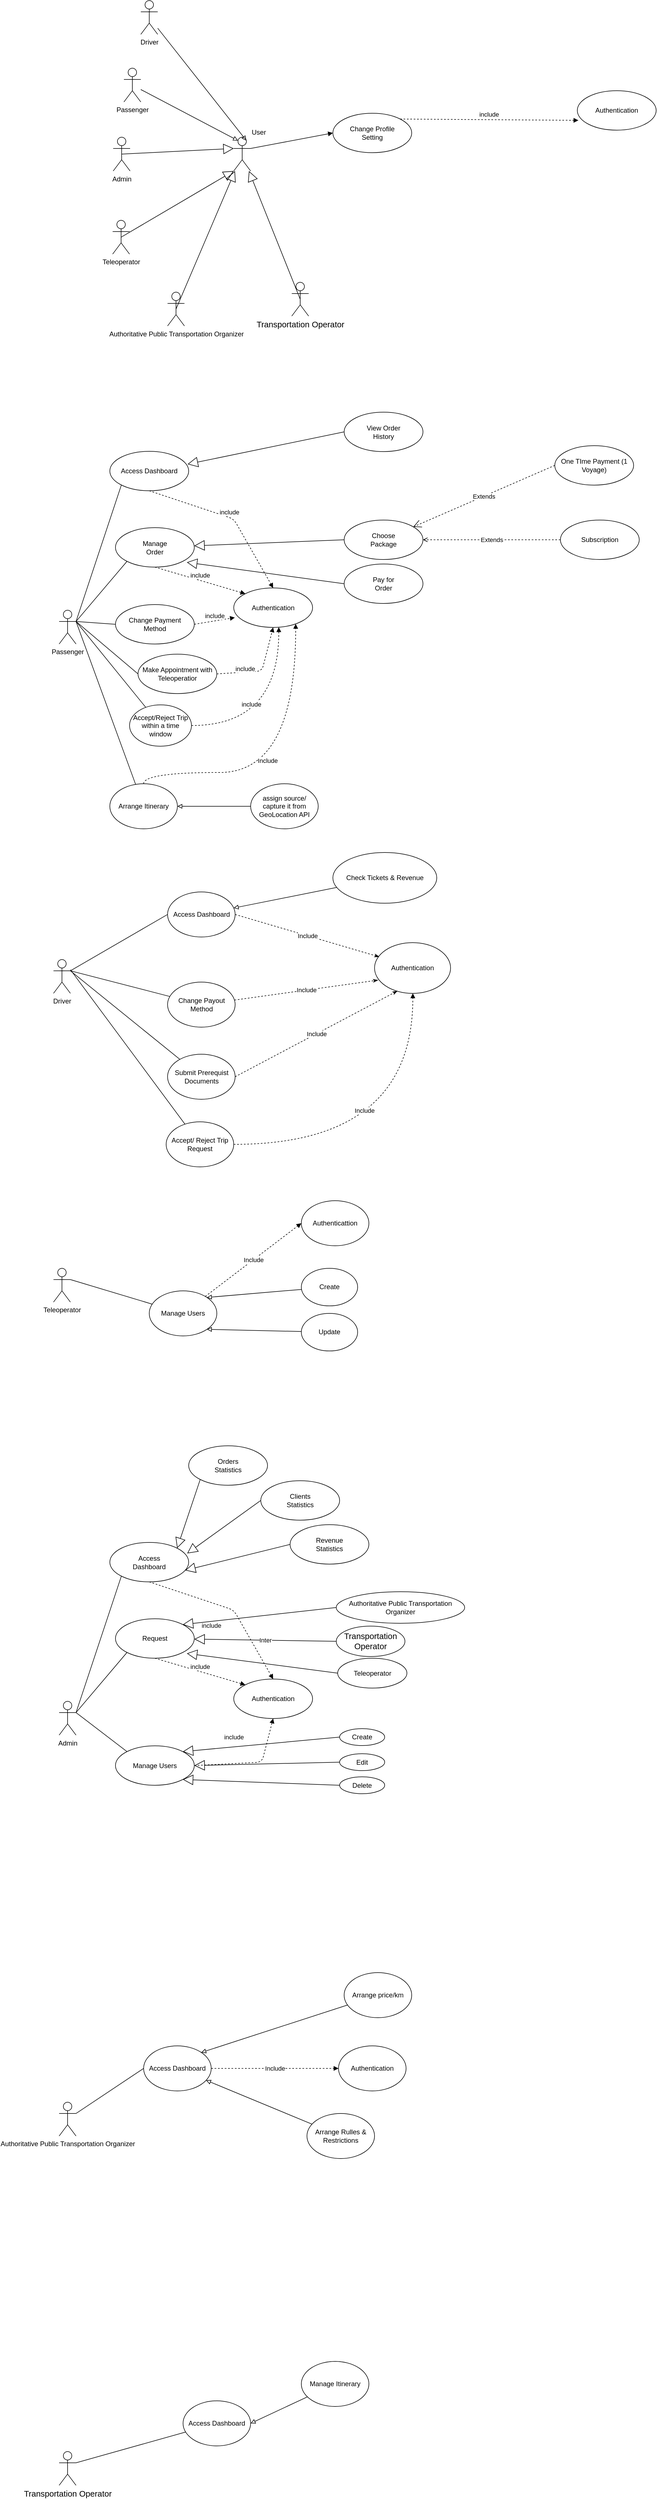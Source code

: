 <mxfile version="15.7.3" type="device" pages="5"><diagram id="UYFKvI24eqcsIdn4tllY" name="Use Case Diagram"><mxGraphModel dx="2438" dy="2133" grid="1" gridSize="10" guides="1" tooltips="1" connect="1" arrows="1" fold="1" page="1" pageScale="1" pageWidth="850" pageHeight="1100" math="0" shadow="0"><root><mxCell id="0"/><mxCell id="1" parent="0"/><mxCell id="kBDa78Tm2pOnJ-nT5i4C-1" value="" style="html=1;verticalAlign=bottom;endArrow=block;exitX=1;exitY=0.333;exitDx=0;exitDy=0;exitPerimeter=0;entryX=0;entryY=0.5;entryDx=0;entryDy=0;" parent="1" source="kBDa78Tm2pOnJ-nT5i4C-5" target="kBDa78Tm2pOnJ-nT5i4C-2" edge="1"><mxGeometry width="80" relative="1" as="geometry"><mxPoint x="406" y="-490.5" as="sourcePoint"/><mxPoint x="476" y="-415.5" as="targetPoint"/></mxGeometry></mxCell><mxCell id="kBDa78Tm2pOnJ-nT5i4C-2" value="Change Profile&lt;br&gt;Setting" style="ellipse;whiteSpace=wrap;html=1;" parent="1" vertex="1"><mxGeometry x="516.0" y="-500" width="140" height="70" as="geometry"/></mxCell><mxCell id="kBDa78Tm2pOnJ-nT5i4C-3" value="Authentication" style="ellipse;whiteSpace=wrap;html=1;" parent="1" vertex="1"><mxGeometry x="950" y="-540" width="140" height="70" as="geometry"/></mxCell><mxCell id="kBDa78Tm2pOnJ-nT5i4C-4" value="include" style="html=1;verticalAlign=bottom;endArrow=block;entryX=0.014;entryY=0.751;entryDx=0;entryDy=0;entryPerimeter=0;exitX=1;exitY=0;exitDx=0;exitDy=0;dashed=1;" parent="1" source="kBDa78Tm2pOnJ-nT5i4C-2" target="kBDa78Tm2pOnJ-nT5i4C-3" edge="1"><mxGeometry width="80" relative="1" as="geometry"><mxPoint x="650" y="-442" as="sourcePoint"/><mxPoint x="666.003" y="-418.249" as="targetPoint"/></mxGeometry></mxCell><mxCell id="kBDa78Tm2pOnJ-nT5i4C-5" value="User" style="shape=umlActor;verticalLabelPosition=top;labelBackgroundColor=#ffffff;verticalAlign=bottom;html=1;outlineConnect=0;labelPosition=right;align=left;" parent="1" vertex="1"><mxGeometry x="340" y="-457.5" width="30" height="60" as="geometry"/></mxCell><mxCell id="kBDa78Tm2pOnJ-nT5i4C-6" value="Admin" style="shape=umlActor;verticalLabelPosition=bottom;labelBackgroundColor=#ffffff;verticalAlign=top;html=1;outlineConnect=0;" parent="1" vertex="1"><mxGeometry x="126" y="-457.5" width="30" height="60" as="geometry"/></mxCell><mxCell id="kBDa78Tm2pOnJ-nT5i4C-8" value="Teleoperator" style="shape=umlActor;verticalLabelPosition=bottom;labelBackgroundColor=#ffffff;verticalAlign=top;html=1;outlineConnect=0;" parent="1" vertex="1"><mxGeometry x="125" y="-310" width="30" height="60" as="geometry"/></mxCell><mxCell id="kBDa78Tm2pOnJ-nT5i4C-10" value="" style="endArrow=block;endSize=16;endFill=0;html=1;entryX=0;entryY=0.333;entryDx=0;entryDy=0;entryPerimeter=0;exitX=0.5;exitY=0.5;exitDx=0;exitDy=0;exitPerimeter=0;" parent="1" source="kBDa78Tm2pOnJ-nT5i4C-6" target="kBDa78Tm2pOnJ-nT5i4C-5" edge="1"><mxGeometry width="160" relative="1" as="geometry"><mxPoint x="535" y="-290" as="sourcePoint"/><mxPoint x="257.04" y="-232.68" as="targetPoint"/></mxGeometry></mxCell><mxCell id="kBDa78Tm2pOnJ-nT5i4C-12" value="" style="endArrow=block;endSize=16;endFill=0;html=1;entryX=0;entryY=1;entryDx=0;entryDy=0;entryPerimeter=0;exitX=0.5;exitY=0.5;exitDx=0;exitDy=0;exitPerimeter=0;" parent="1" source="kBDa78Tm2pOnJ-nT5i4C-8" target="kBDa78Tm2pOnJ-nT5i4C-5" edge="1"><mxGeometry width="160" relative="1" as="geometry"><mxPoint x="176.5" y="-290" as="sourcePoint"/><mxPoint x="375.5" y="-300" as="targetPoint"/></mxGeometry></mxCell><mxCell id="kBDa78Tm2pOnJ-nT5i4C-37" value="Passenger" style="shape=umlActor;verticalLabelPosition=bottom;labelBackgroundColor=#ffffff;verticalAlign=top;html=1;outlineConnect=0;" parent="1" vertex="1"><mxGeometry x="30" y="382" width="30" height="60" as="geometry"/></mxCell><mxCell id="kBDa78Tm2pOnJ-nT5i4C-38" value="Access Dashboard" style="ellipse;whiteSpace=wrap;html=1;" parent="1" vertex="1"><mxGeometry x="120" y="100" width="140" height="70" as="geometry"/></mxCell><mxCell id="kBDa78Tm2pOnJ-nT5i4C-39" value="" style="html=1;verticalAlign=bottom;endArrow=none;exitX=1;exitY=0.333;exitDx=0;exitDy=0;exitPerimeter=0;entryX=0;entryY=1;entryDx=0;entryDy=0;endFill=0;" parent="1" source="kBDa78Tm2pOnJ-nT5i4C-37" target="kBDa78Tm2pOnJ-nT5i4C-38" edge="1"><mxGeometry width="80" relative="1" as="geometry"><mxPoint x="30" y="480" as="sourcePoint"/><mxPoint x="110" y="480" as="targetPoint"/></mxGeometry></mxCell><mxCell id="kBDa78Tm2pOnJ-nT5i4C-40" value="" style="html=1;verticalAlign=bottom;endArrow=none;exitX=1;exitY=0.333;exitDx=0;exitDy=0;exitPerimeter=0;entryX=0;entryY=1;entryDx=0;entryDy=0;endFill=0;" parent="1" source="kBDa78Tm2pOnJ-nT5i4C-37" target="kBDa78Tm2pOnJ-nT5i4C-41" edge="1"><mxGeometry width="80" relative="1" as="geometry"><mxPoint x="120" y="492.5" as="sourcePoint"/><mxPoint x="120" y="402" as="targetPoint"/></mxGeometry></mxCell><mxCell id="kBDa78Tm2pOnJ-nT5i4C-41" value="Manage&lt;br&gt;Order" style="ellipse;whiteSpace=wrap;html=1;" parent="1" vertex="1"><mxGeometry x="130" y="235.5" width="140" height="70" as="geometry"/></mxCell><mxCell id="kBDa78Tm2pOnJ-nT5i4C-42" value="" style="endArrow=block;endSize=16;endFill=0;html=1;entryX=0.986;entryY=0.326;entryDx=0;entryDy=0;entryPerimeter=0;exitX=0;exitY=0.5;exitDx=0;exitDy=0;" parent="1" source="kBDa78Tm2pOnJ-nT5i4C-43" target="kBDa78Tm2pOnJ-nT5i4C-38" edge="1"><mxGeometry width="160" relative="1" as="geometry"><mxPoint x="520" y="90" as="sourcePoint"/><mxPoint x="440" y="100" as="targetPoint"/></mxGeometry></mxCell><mxCell id="kBDa78Tm2pOnJ-nT5i4C-43" value="View Order&lt;br&gt;History" style="ellipse;whiteSpace=wrap;html=1;" parent="1" vertex="1"><mxGeometry x="536" y="30.5" width="140" height="70" as="geometry"/></mxCell><mxCell id="kBDa78Tm2pOnJ-nT5i4C-46" value="" style="endArrow=block;endSize=16;endFill=0;html=1;exitX=0;exitY=0.5;exitDx=0;exitDy=0;" parent="1" source="kBDa78Tm2pOnJ-nT5i4C-47" target="kBDa78Tm2pOnJ-nT5i4C-41" edge="1"><mxGeometry width="160" relative="1" as="geometry"><mxPoint x="602" y="280" as="sourcePoint"/><mxPoint x="340.04" y="312.82" as="targetPoint"/></mxGeometry></mxCell><mxCell id="kBDa78Tm2pOnJ-nT5i4C-47" value="Choose&lt;br&gt;Package" style="ellipse;whiteSpace=wrap;html=1;" parent="1" vertex="1"><mxGeometry x="536" y="222" width="140" height="70" as="geometry"/></mxCell><mxCell id="kBDa78Tm2pOnJ-nT5i4C-48" value="" style="endArrow=block;endSize=16;endFill=0;html=1;entryX=0.905;entryY=0.879;entryDx=0;entryDy=0;entryPerimeter=0;exitX=0;exitY=0.5;exitDx=0;exitDy=0;" parent="1" source="kBDa78Tm2pOnJ-nT5i4C-49" target="kBDa78Tm2pOnJ-nT5i4C-41" edge="1"><mxGeometry width="160" relative="1" as="geometry"><mxPoint x="582" y="409" as="sourcePoint"/><mxPoint x="320.04" y="441.82" as="targetPoint"/></mxGeometry></mxCell><mxCell id="kBDa78Tm2pOnJ-nT5i4C-49" value="Pay for&lt;br&gt;Order" style="ellipse;whiteSpace=wrap;html=1;" parent="1" vertex="1"><mxGeometry x="536" y="300" width="140" height="70" as="geometry"/></mxCell><mxCell id="kBDa78Tm2pOnJ-nT5i4C-50" value="Extends" style="endArrow=open;endSize=12;dashed=1;html=1;exitX=0;exitY=0.5;exitDx=0;exitDy=0;" parent="1" source="kBDa78Tm2pOnJ-nT5i4C-51" target="kBDa78Tm2pOnJ-nT5i4C-47" edge="1"><mxGeometry width="160" relative="1" as="geometry"><mxPoint x="680" y="220" as="sourcePoint"/><mxPoint x="700" y="240" as="targetPoint"/></mxGeometry></mxCell><mxCell id="kBDa78Tm2pOnJ-nT5i4C-51" value="One TIme Payment (1 Voyage)" style="ellipse;whiteSpace=wrap;html=1;" parent="1" vertex="1"><mxGeometry x="910" y="90" width="140" height="70" as="geometry"/></mxCell><mxCell id="kBDa78Tm2pOnJ-nT5i4C-52" value="" style="html=1;verticalAlign=bottom;endArrow=none;exitX=1;exitY=0.333;exitDx=0;exitDy=0;exitPerimeter=0;entryX=0;entryY=0.5;entryDx=0;entryDy=0;endFill=0;" parent="1" source="kBDa78Tm2pOnJ-nT5i4C-37" target="kBDa78Tm2pOnJ-nT5i4C-55" edge="1"><mxGeometry width="80" relative="1" as="geometry"><mxPoint x="110" y="400" as="sourcePoint"/><mxPoint x="130.0" y="477" as="targetPoint"/></mxGeometry></mxCell><mxCell id="kBDa78Tm2pOnJ-nT5i4C-53" value="" style="html=1;verticalAlign=bottom;endArrow=none;exitX=1;exitY=0.333;exitDx=0;exitDy=0;exitPerimeter=0;entryX=0;entryY=0.5;entryDx=0;entryDy=0;endFill=0;" parent="1" source="kBDa78Tm2pOnJ-nT5i4C-37" target="kBDa78Tm2pOnJ-nT5i4C-54" edge="1"><mxGeometry width="80" relative="1" as="geometry"><mxPoint x="70" y="519" as="sourcePoint"/><mxPoint x="210" y="570" as="targetPoint"/></mxGeometry></mxCell><mxCell id="kBDa78Tm2pOnJ-nT5i4C-54" value="Make Appointment with Teleoperatior" style="ellipse;whiteSpace=wrap;html=1;" parent="1" vertex="1"><mxGeometry x="170" y="460" width="140" height="70" as="geometry"/></mxCell><mxCell id="kBDa78Tm2pOnJ-nT5i4C-55" value="Change Payment&lt;br&gt;Method" style="ellipse;whiteSpace=wrap;html=1;" parent="1" vertex="1"><mxGeometry x="130.0" y="372" width="140" height="70" as="geometry"/></mxCell><mxCell id="kBDa78Tm2pOnJ-nT5i4C-56" value="Authentication" style="ellipse;whiteSpace=wrap;html=1;" parent="1" vertex="1"><mxGeometry x="340" y="342.5" width="140" height="70" as="geometry"/></mxCell><mxCell id="kBDa78Tm2pOnJ-nT5i4C-57" value="include" style="html=1;verticalAlign=bottom;endArrow=block;entryX=0;entryY=0;entryDx=0;entryDy=0;exitX=0.5;exitY=1;exitDx=0;exitDy=0;dashed=1;" parent="1" source="kBDa78Tm2pOnJ-nT5i4C-41" target="kBDa78Tm2pOnJ-nT5i4C-56" edge="1"><mxGeometry width="80" relative="1" as="geometry"><mxPoint x="150" y="380" as="sourcePoint"/><mxPoint x="230" y="380" as="targetPoint"/></mxGeometry></mxCell><mxCell id="kBDa78Tm2pOnJ-nT5i4C-58" value="include" style="html=1;verticalAlign=bottom;endArrow=block;entryX=0.5;entryY=0;entryDx=0;entryDy=0;exitX=0.5;exitY=1;exitDx=0;exitDy=0;dashed=1;" parent="1" source="kBDa78Tm2pOnJ-nT5i4C-38" target="kBDa78Tm2pOnJ-nT5i4C-56" edge="1"><mxGeometry width="80" relative="1" as="geometry"><mxPoint x="290" y="200.5" as="sourcePoint"/><mxPoint x="410.503" y="265.251" as="targetPoint"/><Array as="points"><mxPoint x="340" y="220"/></Array></mxGeometry></mxCell><mxCell id="kBDa78Tm2pOnJ-nT5i4C-59" value="include" style="html=1;verticalAlign=bottom;endArrow=block;entryX=0.014;entryY=0.751;entryDx=0;entryDy=0;exitX=1;exitY=0.5;exitDx=0;exitDy=0;entryPerimeter=0;dashed=1;" parent="1" source="kBDa78Tm2pOnJ-nT5i4C-55" target="kBDa78Tm2pOnJ-nT5i4C-56" edge="1"><mxGeometry width="80" relative="1" as="geometry"><mxPoint x="242" y="450.19" as="sourcePoint"/><mxPoint x="320.003" y="474.251" as="targetPoint"/></mxGeometry></mxCell><mxCell id="kBDa78Tm2pOnJ-nT5i4C-60" value="include" style="html=1;verticalAlign=bottom;endArrow=block;entryX=0.5;entryY=1;entryDx=0;entryDy=0;exitX=1;exitY=0.5;exitDx=0;exitDy=0;dashed=1;" parent="1" source="kBDa78Tm2pOnJ-nT5i4C-54" target="kBDa78Tm2pOnJ-nT5i4C-56" edge="1"><mxGeometry x="-0.377" y="-3" width="80" relative="1" as="geometry"><mxPoint x="239.5" y="600.5" as="sourcePoint"/><mxPoint x="360.003" y="665.251" as="targetPoint"/><Array as="points"><mxPoint x="390" y="490"/></Array><mxPoint as="offset"/></mxGeometry></mxCell><mxCell id="OYEq4ooupGdRYkqMldH8-69" value="" style="endArrow=block;endSize=16;endFill=0;html=1;exitX=0.5;exitY=0.5;exitDx=0;exitDy=0;exitPerimeter=0;" parent="1" source="OYEq4ooupGdRYkqMldH8-70" target="kBDa78Tm2pOnJ-nT5i4C-5" edge="1"><mxGeometry width="160" relative="1" as="geometry"><mxPoint x="494.5" y="-82.5" as="sourcePoint"/><mxPoint x="658" y="-190" as="targetPoint"/></mxGeometry></mxCell><mxCell id="OYEq4ooupGdRYkqMldH8-70" value="&lt;meta charset=&quot;utf-8&quot;&gt;&lt;b style=&quot;font-weight: normal&quot; id=&quot;docs-internal-guid-2793bde5-7fff-8368-0728-8069691d7253&quot;&gt;&lt;span style=&quot;font-size: 11pt; font-family: arial; color: rgb(0, 0, 0); background-color: rgb(255, 255, 255); font-weight: 400; font-style: normal; font-variant: normal; text-decoration: none; vertical-align: baseline;&quot;&gt;Transportation Operator&lt;/span&gt;&lt;/b&gt;" style="shape=umlActor;verticalLabelPosition=bottom;labelBackgroundColor=#ffffff;verticalAlign=top;html=1;outlineConnect=0;" parent="1" vertex="1"><mxGeometry x="443" y="-200" width="30" height="60" as="geometry"/></mxCell><mxCell id="OYEq4ooupGdRYkqMldH8-75" value="" style="endArrow=block;endSize=16;endFill=0;html=1;exitX=0.5;exitY=0.5;exitDx=0;exitDy=0;exitPerimeter=0;" parent="1" source="OYEq4ooupGdRYkqMldH8-76" target="kBDa78Tm2pOnJ-nT5i4C-5" edge="1"><mxGeometry width="160" relative="1" as="geometry"><mxPoint x="274" y="-162.5" as="sourcePoint"/><mxPoint x="437.5" y="-270" as="targetPoint"/></mxGeometry></mxCell><mxCell id="OYEq4ooupGdRYkqMldH8-76" value="&lt;meta charset=&quot;utf-8&quot; style=&quot;font-size: 12px;&quot;&gt;&lt;b style=&quot;font-weight: normal; font-size: 12px;&quot; id=&quot;docs-internal-guid-824b32b1-7fff-1da3-3e37-5e20da646b2a&quot;&gt;&lt;span style=&quot;font-size: 12px; font-family: arial; color: rgb(0, 0, 0); background-color: rgb(255, 255, 255); font-weight: 400; font-style: normal; font-variant: normal; text-decoration: none; vertical-align: baseline;&quot;&gt;Authoritative Public Transportation Organizer&lt;/span&gt;&lt;/b&gt;" style="shape=umlActor;verticalLabelPosition=bottom;labelBackgroundColor=#ffffff;verticalAlign=top;html=1;outlineConnect=0;fontSize=12;" parent="1" vertex="1"><mxGeometry x="222.5" y="-182.5" width="30" height="60" as="geometry"/></mxCell><mxCell id="eNSFXZmksCFCa9TZFmI9-3" style="rounded=0;orthogonalLoop=1;jettySize=auto;html=1;entryX=0.25;entryY=0.1;entryDx=0;entryDy=0;entryPerimeter=0;endArrow=block;endFill=0;" parent="1" source="nI9nmozI3Y4Icnjois7V-1" target="kBDa78Tm2pOnJ-nT5i4C-5" edge="1"><mxGeometry relative="1" as="geometry"/></mxCell><mxCell id="nI9nmozI3Y4Icnjois7V-1" value="Passenger" style="shape=umlActor;verticalLabelPosition=bottom;labelBackgroundColor=#ffffff;verticalAlign=top;html=1;outlineConnect=0;" parent="1" vertex="1"><mxGeometry x="145" y="-580" width="30" height="60" as="geometry"/></mxCell><mxCell id="eNSFXZmksCFCa9TZFmI9-4" style="rounded=0;orthogonalLoop=1;jettySize=auto;html=1;entryX=0.75;entryY=0.1;entryDx=0;entryDy=0;entryPerimeter=0;endArrow=block;endFill=0;" parent="1" source="nI9nmozI3Y4Icnjois7V-2" target="kBDa78Tm2pOnJ-nT5i4C-5" edge="1"><mxGeometry relative="1" as="geometry"/></mxCell><mxCell id="nI9nmozI3Y4Icnjois7V-2" value="Driver" style="shape=umlActor;verticalLabelPosition=bottom;labelBackgroundColor=#ffffff;verticalAlign=top;html=1;outlineConnect=0;" parent="1" vertex="1"><mxGeometry x="175" y="-700" width="30" height="60" as="geometry"/></mxCell><mxCell id="q7G9Vfezcr4pFCFaBozB-3" value="Extends" style="edgeStyle=orthogonalEdgeStyle;rounded=0;orthogonalLoop=1;jettySize=auto;html=1;entryX=1;entryY=0.5;entryDx=0;entryDy=0;dashed=1;startArrow=none;startFill=0;endArrow=open;endFill=0;" parent="1" source="q7G9Vfezcr4pFCFaBozB-2" target="kBDa78Tm2pOnJ-nT5i4C-47" edge="1"><mxGeometry relative="1" as="geometry"/></mxCell><mxCell id="q7G9Vfezcr4pFCFaBozB-2" value="Subscription" style="ellipse;whiteSpace=wrap;html=1;" parent="1" vertex="1"><mxGeometry x="920" y="222" width="140" height="70" as="geometry"/></mxCell><mxCell id="q7G9Vfezcr4pFCFaBozB-4" value="Driver" style="shape=umlActor;verticalLabelPosition=bottom;verticalAlign=top;html=1;outlineConnect=0;" parent="1" vertex="1"><mxGeometry x="20" y="1002" width="30" height="60" as="geometry"/></mxCell><mxCell id="q7G9Vfezcr4pFCFaBozB-6" style="rounded=0;orthogonalLoop=1;jettySize=auto;html=1;entryX=1;entryY=0.333;entryDx=0;entryDy=0;entryPerimeter=0;startArrow=none;startFill=0;endArrow=none;endFill=0;exitX=0;exitY=0.5;exitDx=0;exitDy=0;" parent="1" source="q7G9Vfezcr4pFCFaBozB-5" target="q7G9Vfezcr4pFCFaBozB-4" edge="1"><mxGeometry relative="1" as="geometry"><mxPoint x="231.201" y="786.273" as="sourcePoint"/></mxGeometry></mxCell><mxCell id="q7G9Vfezcr4pFCFaBozB-19" value="Include" style="edgeStyle=none;rounded=0;orthogonalLoop=1;jettySize=auto;html=1;entryX=0.064;entryY=0.281;entryDx=0;entryDy=0;entryPerimeter=0;startArrow=none;startFill=0;endArrow=classicThin;endFill=1;dashed=1;exitX=1;exitY=0.5;exitDx=0;exitDy=0;" parent="1" source="q7G9Vfezcr4pFCFaBozB-5" target="q7G9Vfezcr4pFCFaBozB-18" edge="1"><mxGeometry relative="1" as="geometry"><mxPoint x="333.145" y="781.566" as="sourcePoint"/></mxGeometry></mxCell><mxCell id="q7G9Vfezcr4pFCFaBozB-5" value="Access Dashboard" style="ellipse;whiteSpace=wrap;html=1;" parent="1" vertex="1"><mxGeometry x="222.5" y="882" width="120" height="80" as="geometry"/></mxCell><mxCell id="q7G9Vfezcr4pFCFaBozB-12" style="edgeStyle=none;rounded=0;orthogonalLoop=1;jettySize=auto;html=1;startArrow=none;startFill=0;endArrow=block;endFill=0;" parent="1" source="q7G9Vfezcr4pFCFaBozB-11" target="q7G9Vfezcr4pFCFaBozB-5" edge="1"><mxGeometry relative="1" as="geometry"/></mxCell><mxCell id="q7G9Vfezcr4pFCFaBozB-11" value="Check Tickets &amp;amp; Revenue" style="ellipse;whiteSpace=wrap;html=1;" parent="1" vertex="1"><mxGeometry x="516" y="812" width="184.5" height="90" as="geometry"/></mxCell><mxCell id="q7G9Vfezcr4pFCFaBozB-17" style="edgeStyle=none;rounded=0;orthogonalLoop=1;jettySize=auto;html=1;entryX=1;entryY=0.333;entryDx=0;entryDy=0;entryPerimeter=0;startArrow=none;startFill=0;endArrow=none;endFill=0;" parent="1" source="q7G9Vfezcr4pFCFaBozB-16" target="q7G9Vfezcr4pFCFaBozB-4" edge="1"><mxGeometry relative="1" as="geometry"/></mxCell><mxCell id="q7G9Vfezcr4pFCFaBozB-20" value="Include" style="edgeStyle=none;rounded=0;orthogonalLoop=1;jettySize=auto;html=1;entryX=0.047;entryY=0.739;entryDx=0;entryDy=0;entryPerimeter=0;startArrow=none;startFill=0;endArrow=classicThin;endFill=1;dashed=1;" parent="1" source="q7G9Vfezcr4pFCFaBozB-16" target="q7G9Vfezcr4pFCFaBozB-18" edge="1"><mxGeometry relative="1" as="geometry"/></mxCell><mxCell id="q7G9Vfezcr4pFCFaBozB-16" value="Change Payout Method" style="ellipse;whiteSpace=wrap;html=1;" parent="1" vertex="1"><mxGeometry x="222.5" y="1042" width="120" height="80" as="geometry"/></mxCell><mxCell id="q7G9Vfezcr4pFCFaBozB-18" value="Authentication" style="ellipse;whiteSpace=wrap;html=1;" parent="1" vertex="1"><mxGeometry x="590" y="972" width="135" height="90" as="geometry"/></mxCell><mxCell id="sRnu5R7TLYDRr919I0j0-2" style="edgeStyle=none;rounded=0;orthogonalLoop=1;jettySize=auto;html=1;startArrow=none;startFill=0;endArrow=none;endFill=0;entryX=1;entryY=0.333;entryDx=0;entryDy=0;entryPerimeter=0;" parent="1" source="sRnu5R7TLYDRr919I0j0-1" target="kBDa78Tm2pOnJ-nT5i4C-37" edge="1"><mxGeometry relative="1" as="geometry"/></mxCell><mxCell id="TkvgvdUByMN5j5AxR3V2-15" value="Include" style="edgeStyle=orthogonalEdgeStyle;curved=1;rounded=0;orthogonalLoop=1;jettySize=auto;html=1;dashed=1;endArrow=block;endFill=1;" parent="1" source="sRnu5R7TLYDRr919I0j0-1" target="kBDa78Tm2pOnJ-nT5i4C-56" edge="1"><mxGeometry x="0.124" y="50" relative="1" as="geometry"><Array as="points"><mxPoint x="180" y="670"/><mxPoint x="450" y="670"/></Array><mxPoint as="offset"/></mxGeometry></mxCell><mxCell id="sRnu5R7TLYDRr919I0j0-1" value="Arrange Itinerary" style="ellipse;whiteSpace=wrap;html=1;" parent="1" vertex="1"><mxGeometry x="120" y="690" width="120" height="80" as="geometry"/></mxCell><mxCell id="StySY_Y8Y1mNoettMOil-2" style="edgeStyle=none;rounded=0;orthogonalLoop=1;jettySize=auto;html=1;entryX=1;entryY=0.333;entryDx=0;entryDy=0;entryPerimeter=0;startArrow=none;startFill=0;endArrow=none;endFill=0;" parent="1" source="StySY_Y8Y1mNoettMOil-1" target="q7G9Vfezcr4pFCFaBozB-4" edge="1"><mxGeometry relative="1" as="geometry"/></mxCell><mxCell id="StySY_Y8Y1mNoettMOil-1" value="Submit Prerequist Documents" style="ellipse;whiteSpace=wrap;html=1;" parent="1" vertex="1"><mxGeometry x="222.5" y="1170" width="120" height="80" as="geometry"/></mxCell><mxCell id="StySY_Y8Y1mNoettMOil-3" value="Include" style="edgeStyle=none;rounded=0;orthogonalLoop=1;jettySize=auto;html=1;entryX=0.302;entryY=0.952;entryDx=0;entryDy=0;entryPerimeter=0;startArrow=none;startFill=0;endArrow=classicThin;endFill=1;dashed=1;exitX=1;exitY=0.5;exitDx=0;exitDy=0;" parent="1" source="StySY_Y8Y1mNoettMOil-1" target="q7G9Vfezcr4pFCFaBozB-18" edge="1"><mxGeometry relative="1" as="geometry"><mxPoint x="351.301" y="1117.042" as="sourcePoint"/><mxPoint x="606.345" y="1081.51" as="targetPoint"/></mxGeometry></mxCell><mxCell id="StySY_Y8Y1mNoettMOil-6" value="Teleoperator" style="shape=umlActor;verticalLabelPosition=bottom;verticalAlign=top;html=1;outlineConnect=0;" parent="1" vertex="1"><mxGeometry x="20" y="1550" width="30" height="60" as="geometry"/></mxCell><mxCell id="ktpzFFfURD0m2nbxz1UF-12" style="edgeStyle=none;rounded=0;orthogonalLoop=1;jettySize=auto;html=1;entryX=0;entryY=0.5;entryDx=0;entryDy=0;startArrow=none;startFill=0;endArrow=none;endFill=0;" parent="1" source="StySY_Y8Y1mNoettMOil-7" target="ktpzFFfURD0m2nbxz1UF-10" edge="1"><mxGeometry relative="1" as="geometry"/></mxCell><mxCell id="StySY_Y8Y1mNoettMOil-7" value="&lt;meta charset=&quot;utf-8&quot; style=&quot;font-size: 12px;&quot;&gt;&lt;b style=&quot;font-weight: normal; font-size: 12px;&quot; id=&quot;docs-internal-guid-824b32b1-7fff-1da3-3e37-5e20da646b2a&quot;&gt;&lt;span style=&quot;font-size: 12px; font-family: arial; color: rgb(0, 0, 0); background-color: rgb(255, 255, 255); font-weight: 400; font-style: normal; font-variant: normal; text-decoration: none; vertical-align: baseline;&quot;&gt;Authoritative Public Transportation Organizer&lt;/span&gt;&lt;/b&gt;" style="shape=umlActor;verticalLabelPosition=bottom;labelBackgroundColor=#ffffff;verticalAlign=top;html=1;outlineConnect=0;fontSize=12;" parent="1" vertex="1"><mxGeometry x="30" y="3030" width="30" height="60" as="geometry"/></mxCell><mxCell id="StySY_Y8Y1mNoettMOil-14" value="&lt;meta charset=&quot;utf-8&quot;&gt;&lt;b style=&quot;font-weight: normal&quot; id=&quot;docs-internal-guid-2793bde5-7fff-8368-0728-8069691d7253&quot;&gt;&lt;span style=&quot;font-size: 11pt; font-family: arial; color: rgb(0, 0, 0); background-color: rgb(255, 255, 255); font-weight: 400; font-style: normal; font-variant: normal; text-decoration: none; vertical-align: baseline;&quot;&gt;Transportation Operator&lt;/span&gt;&lt;/b&gt;" style="shape=umlActor;verticalLabelPosition=bottom;labelBackgroundColor=#ffffff;verticalAlign=top;html=1;outlineConnect=0;" parent="1" vertex="1"><mxGeometry x="30" y="3650" width="30" height="60" as="geometry"/></mxCell><mxCell id="ktpzFFfURD0m2nbxz1UF-2" style="edgeStyle=none;rounded=0;orthogonalLoop=1;jettySize=auto;html=1;entryX=1;entryY=0.333;entryDx=0;entryDy=0;entryPerimeter=0;startArrow=none;startFill=0;endArrow=none;endFill=0;" parent="1" source="ktpzFFfURD0m2nbxz1UF-1" target="StySY_Y8Y1mNoettMOil-6" edge="1"><mxGeometry relative="1" as="geometry"/></mxCell><mxCell id="ktpzFFfURD0m2nbxz1UF-8" value="Include" style="edgeStyle=none;rounded=0;orthogonalLoop=1;jettySize=auto;html=1;entryX=0;entryY=0.5;entryDx=0;entryDy=0;startArrow=none;startFill=0;endArrow=block;endFill=1;dashed=1;" parent="1" source="ktpzFFfURD0m2nbxz1UF-1" target="ktpzFFfURD0m2nbxz1UF-7" edge="1"><mxGeometry relative="1" as="geometry"/></mxCell><mxCell id="ktpzFFfURD0m2nbxz1UF-1" value="Manage Users" style="ellipse;whiteSpace=wrap;html=1;" parent="1" vertex="1"><mxGeometry x="190" y="1590" width="120" height="80" as="geometry"/></mxCell><mxCell id="ktpzFFfURD0m2nbxz1UF-6" style="edgeStyle=none;rounded=0;orthogonalLoop=1;jettySize=auto;html=1;entryX=1;entryY=0;entryDx=0;entryDy=0;startArrow=none;startFill=0;endArrow=block;endFill=0;" parent="1" source="ktpzFFfURD0m2nbxz1UF-3" target="ktpzFFfURD0m2nbxz1UF-1" edge="1"><mxGeometry relative="1" as="geometry"/></mxCell><mxCell id="ktpzFFfURD0m2nbxz1UF-3" value="Create" style="ellipse;whiteSpace=wrap;html=1;" parent="1" vertex="1"><mxGeometry x="460" y="1550" width="100" height="66.67" as="geometry"/></mxCell><mxCell id="ktpzFFfURD0m2nbxz1UF-5" style="edgeStyle=none;rounded=0;orthogonalLoop=1;jettySize=auto;html=1;entryX=1;entryY=1;entryDx=0;entryDy=0;startArrow=none;startFill=0;endArrow=block;endFill=0;" parent="1" source="ktpzFFfURD0m2nbxz1UF-4" target="ktpzFFfURD0m2nbxz1UF-1" edge="1"><mxGeometry relative="1" as="geometry"/></mxCell><mxCell id="ktpzFFfURD0m2nbxz1UF-4" value="Update" style="ellipse;whiteSpace=wrap;html=1;" parent="1" vertex="1"><mxGeometry x="460" y="1630" width="100" height="66.67" as="geometry"/></mxCell><mxCell id="ktpzFFfURD0m2nbxz1UF-7" value="Authenticattion" style="ellipse;whiteSpace=wrap;html=1;" parent="1" vertex="1"><mxGeometry x="460" y="1430" width="120" height="80" as="geometry"/></mxCell><mxCell id="TkvgvdUByMN5j5AxR3V2-8" value="Include" style="edgeStyle=none;rounded=0;orthogonalLoop=1;jettySize=auto;html=1;entryX=0;entryY=0.5;entryDx=0;entryDy=0;endArrow=block;endFill=1;dashed=1;" parent="1" source="ktpzFFfURD0m2nbxz1UF-10" target="TkvgvdUByMN5j5AxR3V2-7" edge="1"><mxGeometry relative="1" as="geometry"/></mxCell><mxCell id="ktpzFFfURD0m2nbxz1UF-10" value="Access Dashboard" style="ellipse;whiteSpace=wrap;html=1;" parent="1" vertex="1"><mxGeometry x="180" y="2930" width="120" height="80" as="geometry"/></mxCell><mxCell id="OYEq4ooupGdRYkqMldH8-31" value="Admin" style="shape=umlActor;verticalLabelPosition=bottom;labelBackgroundColor=#ffffff;verticalAlign=top;html=1;outlineConnect=0;" parent="1" vertex="1"><mxGeometry x="30" y="2318.5" width="30" height="60" as="geometry"/></mxCell><mxCell id="OYEq4ooupGdRYkqMldH8-32" value="Access&lt;br&gt;Dashboard" style="ellipse;whiteSpace=wrap;html=1;" parent="1" vertex="1"><mxGeometry x="120" y="2036.5" width="140" height="70" as="geometry"/></mxCell><mxCell id="OYEq4ooupGdRYkqMldH8-33" value="" style="html=1;verticalAlign=bottom;endArrow=none;exitX=1;exitY=0.333;exitDx=0;exitDy=0;exitPerimeter=0;entryX=0;entryY=1;entryDx=0;entryDy=0;endFill=0;" parent="1" source="OYEq4ooupGdRYkqMldH8-31" target="OYEq4ooupGdRYkqMldH8-32" edge="1"><mxGeometry x="30" y="1865" width="80" as="geometry"><mxPoint x="30" y="2416.5" as="sourcePoint"/><mxPoint x="110" y="2416.5" as="targetPoint"/></mxGeometry></mxCell><mxCell id="OYEq4ooupGdRYkqMldH8-34" value="" style="html=1;verticalAlign=bottom;endArrow=none;exitX=1;exitY=0.333;exitDx=0;exitDy=0;exitPerimeter=0;entryX=0;entryY=1;entryDx=0;entryDy=0;endFill=0;" parent="1" source="OYEq4ooupGdRYkqMldH8-31" target="OYEq4ooupGdRYkqMldH8-35" edge="1"><mxGeometry x="30" y="1865" width="80" as="geometry"><mxPoint x="120" y="2429" as="sourcePoint"/><mxPoint x="120" y="2338.5" as="targetPoint"/></mxGeometry></mxCell><mxCell id="OYEq4ooupGdRYkqMldH8-35" value="Request" style="ellipse;whiteSpace=wrap;html=1;" parent="1" vertex="1"><mxGeometry x="130" y="2172" width="140" height="70" as="geometry"/></mxCell><mxCell id="OYEq4ooupGdRYkqMldH8-36" value="" style="endArrow=block;endSize=16;endFill=0;html=1;entryX=1;entryY=0;entryDx=0;entryDy=0;exitX=0;exitY=1;exitDx=0;exitDy=0;" parent="1" source="OYEq4ooupGdRYkqMldH8-37" target="OYEq4ooupGdRYkqMldH8-32" edge="1"><mxGeometry x="30" y="1865" width="160" as="geometry"><mxPoint x="520" y="2026.5" as="sourcePoint"/><mxPoint x="440" y="2036.5" as="targetPoint"/></mxGeometry></mxCell><mxCell id="OYEq4ooupGdRYkqMldH8-37" value="Orders&lt;br&gt;Statistics" style="ellipse;whiteSpace=wrap;html=1;" parent="1" vertex="1"><mxGeometry x="260" y="1865" width="140" height="70" as="geometry"/></mxCell><mxCell id="OYEq4ooupGdRYkqMldH8-38" value="" style="endArrow=block;endSize=16;endFill=0;html=1;exitX=0;exitY=0.5;exitDx=0;exitDy=0;entryX=0.955;entryY=0.707;entryDx=0;entryDy=0;entryPerimeter=0;" parent="1" source="OYEq4ooupGdRYkqMldH8-39" target="OYEq4ooupGdRYkqMldH8-32" edge="1"><mxGeometry x="30" y="1865" width="160" as="geometry"><mxPoint x="542" y="2141.5" as="sourcePoint"/><mxPoint x="300" y="2097" as="targetPoint"/></mxGeometry></mxCell><mxCell id="OYEq4ooupGdRYkqMldH8-39" value="Revenue&lt;br&gt;Statistics" style="ellipse;whiteSpace=wrap;html=1;" parent="1" vertex="1"><mxGeometry x="440" y="2005" width="140" height="70" as="geometry"/></mxCell><mxCell id="OYEq4ooupGdRYkqMldH8-40" value="Inter" style="endArrow=block;endSize=16;endFill=0;html=1;exitX=0;exitY=0.5;exitDx=0;exitDy=0;" parent="1" source="OYEq4ooupGdRYkqMldH8-41" target="OYEq4ooupGdRYkqMldH8-35" edge="1"><mxGeometry x="30" y="1865" width="160" as="geometry"><mxPoint x="602" y="2216.5" as="sourcePoint"/><mxPoint x="340.04" y="2249.32" as="targetPoint"/></mxGeometry></mxCell><mxCell id="OYEq4ooupGdRYkqMldH8-41" value="&lt;span id=&quot;docs-internal-guid-2793bde5-7fff-8368-0728-8069691d7253&quot;&gt;&lt;span style=&quot;font-size: 11pt ; font-family: &amp;#34;arial&amp;#34; ; background-color: rgb(255 , 255 , 255) ; vertical-align: baseline&quot;&gt;Transportation Operator&lt;/span&gt;&lt;/span&gt;" style="ellipse;whiteSpace=wrap;html=1;" parent="1" vertex="1"><mxGeometry x="522" y="2185" width="122" height="54" as="geometry"/></mxCell><mxCell id="OYEq4ooupGdRYkqMldH8-42" value="" style="endArrow=block;endSize=16;endFill=0;html=1;entryX=0.905;entryY=0.879;entryDx=0;entryDy=0;entryPerimeter=0;exitX=0;exitY=0.5;exitDx=0;exitDy=0;" parent="1" source="OYEq4ooupGdRYkqMldH8-43" target="OYEq4ooupGdRYkqMldH8-35" edge="1"><mxGeometry x="30" y="1865" width="160" as="geometry"><mxPoint x="582" y="2345.5" as="sourcePoint"/><mxPoint x="320.04" y="2378.32" as="targetPoint"/></mxGeometry></mxCell><mxCell id="OYEq4ooupGdRYkqMldH8-43" value="&lt;span style=&quot;background-color: rgb(255 , 255 , 255)&quot;&gt;Teleoperator&lt;/span&gt;" style="ellipse;whiteSpace=wrap;html=1;" parent="1" vertex="1"><mxGeometry x="524.5" y="2242" width="123" height="53" as="geometry"/></mxCell><mxCell id="OYEq4ooupGdRYkqMldH8-44" value="" style="html=1;verticalAlign=bottom;endArrow=none;exitX=1;exitY=0.333;exitDx=0;exitDy=0;exitPerimeter=0;entryX=0;entryY=0;entryDx=0;entryDy=0;endFill=0;" parent="1" source="OYEq4ooupGdRYkqMldH8-31" target="OYEq4ooupGdRYkqMldH8-45" edge="1"><mxGeometry x="30" y="1865" width="80" as="geometry"><mxPoint x="70" y="2455.5" as="sourcePoint"/><mxPoint x="210" y="2506.5" as="targetPoint"/></mxGeometry></mxCell><mxCell id="OYEq4ooupGdRYkqMldH8-45" value="Manage Users" style="ellipse;whiteSpace=wrap;html=1;" parent="1" vertex="1"><mxGeometry x="130" y="2397.5" width="140" height="70" as="geometry"/></mxCell><mxCell id="OYEq4ooupGdRYkqMldH8-46" value="Authentication" style="ellipse;whiteSpace=wrap;html=1;" parent="1" vertex="1"><mxGeometry x="340" y="2279" width="140" height="70" as="geometry"/></mxCell><mxCell id="OYEq4ooupGdRYkqMldH8-47" value="include" style="html=1;verticalAlign=bottom;endArrow=block;entryX=0;entryY=0;entryDx=0;entryDy=0;exitX=0.5;exitY=1;exitDx=0;exitDy=0;dashed=1;" parent="1" source="OYEq4ooupGdRYkqMldH8-35" target="OYEq4ooupGdRYkqMldH8-46" edge="1"><mxGeometry x="30" y="1865" width="80" as="geometry"><mxPoint x="150" y="2316.5" as="sourcePoint"/><mxPoint x="230" y="2316.5" as="targetPoint"/></mxGeometry></mxCell><mxCell id="OYEq4ooupGdRYkqMldH8-48" value="include" style="html=1;verticalAlign=bottom;endArrow=block;entryX=0.5;entryY=0;entryDx=0;entryDy=0;exitX=0.5;exitY=1;exitDx=0;exitDy=0;dashed=1;" parent="1" source="OYEq4ooupGdRYkqMldH8-32" target="OYEq4ooupGdRYkqMldH8-46" edge="1"><mxGeometry x="30" y="1865" width="80" as="geometry"><mxPoint x="290" y="2137" as="sourcePoint"/><mxPoint x="410.503" y="2201.751" as="targetPoint"/><Array as="points"><mxPoint x="340" y="2156.5"/></Array></mxGeometry></mxCell><mxCell id="OYEq4ooupGdRYkqMldH8-49" value="include" style="html=1;verticalAlign=bottom;endArrow=block;entryX=0.5;entryY=1;entryDx=0;entryDy=0;exitX=1;exitY=0.5;exitDx=0;exitDy=0;dashed=1;" parent="1" source="OYEq4ooupGdRYkqMldH8-45" target="OYEq4ooupGdRYkqMldH8-46" edge="1"><mxGeometry x="30" y="1865" width="80" as="geometry"><mxPoint x="239.5" y="2537" as="sourcePoint"/><mxPoint x="360.003" y="2601.751" as="targetPoint"/><Array as="points"><mxPoint x="390" y="2426.5"/></Array><mxPoint as="offset"/></mxGeometry></mxCell><mxCell id="OYEq4ooupGdRYkqMldH8-50" value="" style="endArrow=block;endSize=16;endFill=0;html=1;exitX=0;exitY=0.5;exitDx=0;exitDy=0;entryX=1;entryY=0;entryDx=0;entryDy=0;" parent="1" source="OYEq4ooupGdRYkqMldH8-51" target="OYEq4ooupGdRYkqMldH8-45" edge="1"><mxGeometry x="30" y="1865" width="160" as="geometry"><mxPoint x="552" y="2377.5" as="sourcePoint"/><mxPoint x="269.919" y="2405.464" as="targetPoint"/></mxGeometry></mxCell><mxCell id="OYEq4ooupGdRYkqMldH8-51" value="Create" style="ellipse;whiteSpace=wrap;html=1;" parent="1" vertex="1"><mxGeometry x="528" y="2367" width="80" height="30" as="geometry"/></mxCell><mxCell id="OYEq4ooupGdRYkqMldH8-52" value="" style="endArrow=block;endSize=16;endFill=0;html=1;exitX=0;exitY=0.5;exitDx=0;exitDy=0;entryX=1;entryY=0.5;entryDx=0;entryDy=0;" parent="1" source="OYEq4ooupGdRYkqMldH8-53" target="OYEq4ooupGdRYkqMldH8-45" edge="1"><mxGeometry x="30" y="1865" width="160" as="geometry"><mxPoint x="562" y="2387.5" as="sourcePoint"/><mxPoint x="290" y="2430" as="targetPoint"/></mxGeometry></mxCell><mxCell id="OYEq4ooupGdRYkqMldH8-53" value="Edit" style="ellipse;whiteSpace=wrap;html=1;" parent="1" vertex="1"><mxGeometry x="528" y="2411.5" width="80" height="30" as="geometry"/></mxCell><mxCell id="OYEq4ooupGdRYkqMldH8-54" value="" style="endArrow=block;endSize=16;endFill=0;html=1;exitX=0;exitY=0.5;exitDx=0;exitDy=0;entryX=1;entryY=1;entryDx=0;entryDy=0;" parent="1" source="OYEq4ooupGdRYkqMldH8-55" target="OYEq4ooupGdRYkqMldH8-45" edge="1"><mxGeometry x="30" y="1865" width="160" as="geometry"><mxPoint x="562" y="2466.5" as="sourcePoint"/><mxPoint x="269.919" y="2454.536" as="targetPoint"/></mxGeometry></mxCell><mxCell id="OYEq4ooupGdRYkqMldH8-55" value="Delete" style="ellipse;whiteSpace=wrap;html=1;" parent="1" vertex="1"><mxGeometry x="528" y="2452.5" width="80" height="30" as="geometry"/></mxCell><mxCell id="OYEq4ooupGdRYkqMldH8-56" value="" style="endArrow=block;endSize=16;endFill=0;html=1;exitX=0;exitY=0.5;exitDx=0;exitDy=0;entryX=1;entryY=0;entryDx=0;entryDy=0;" parent="1" source="OYEq4ooupGdRYkqMldH8-57" target="OYEq4ooupGdRYkqMldH8-35" edge="1"><mxGeometry x="30" y="1865" width="160" as="geometry"><mxPoint x="592" y="2195" as="sourcePoint"/><mxPoint x="330" y="2157" as="targetPoint"/></mxGeometry></mxCell><mxCell id="OYEq4ooupGdRYkqMldH8-57" value="&lt;span id=&quot;docs-internal-guid-824b32b1-7fff-1da3-3e37-5e20da646b2a&quot;&gt;&lt;span style=&quot;font-family: &amp;#34;arial&amp;#34; ; background-color: rgb(255 , 255 , 255) ; vertical-align: baseline&quot;&gt;Authoritative Public Transportation Organizer&lt;/span&gt;&lt;/span&gt;" style="ellipse;whiteSpace=wrap;html=1;" parent="1" vertex="1"><mxGeometry x="522" y="2124" width="228" height="56" as="geometry"/></mxCell><mxCell id="OYEq4ooupGdRYkqMldH8-58" value="" style="endArrow=block;endSize=16;endFill=0;html=1;entryX=0.981;entryY=0.279;entryDx=0;entryDy=0;exitX=0;exitY=0.5;exitDx=0;exitDy=0;entryPerimeter=0;" parent="1" source="OYEq4ooupGdRYkqMldH8-59" target="OYEq4ooupGdRYkqMldH8-32" edge="1"><mxGeometry x="30" y="1865" width="160" as="geometry"><mxPoint x="847.5" y="2081" as="sourcePoint"/><mxPoint x="460.48" y="1989.56" as="targetPoint"/></mxGeometry></mxCell><mxCell id="OYEq4ooupGdRYkqMldH8-59" value="Clients&lt;br&gt;Statistics" style="ellipse;whiteSpace=wrap;html=1;" parent="1" vertex="1"><mxGeometry x="388" y="1927" width="140" height="70" as="geometry"/></mxCell><mxCell id="ktpzFFfURD0m2nbxz1UF-14" style="edgeStyle=none;rounded=0;orthogonalLoop=1;jettySize=auto;html=1;startArrow=none;startFill=0;endArrow=block;endFill=0;entryX=1;entryY=0;entryDx=0;entryDy=0;" parent="1" source="ktpzFFfURD0m2nbxz1UF-13" target="ktpzFFfURD0m2nbxz1UF-10" edge="1"><mxGeometry relative="1" as="geometry"><mxPoint x="520" y="2780" as="targetPoint"/></mxGeometry></mxCell><mxCell id="ktpzFFfURD0m2nbxz1UF-13" value="Arrange price/km" style="ellipse;whiteSpace=wrap;html=1;" parent="1" vertex="1"><mxGeometry x="536" y="2800" width="120" height="80" as="geometry"/></mxCell><mxCell id="gzLOqWRQ3WC5OD5e7gqV-7" style="edgeStyle=none;rounded=0;orthogonalLoop=1;jettySize=auto;html=1;entryX=1;entryY=0.333;entryDx=0;entryDy=0;entryPerimeter=0;startArrow=none;startFill=0;endArrow=none;endFill=0;" parent="1" source="gzLOqWRQ3WC5OD5e7gqV-6" target="StySY_Y8Y1mNoettMOil-14" edge="1"><mxGeometry relative="1" as="geometry"/></mxCell><mxCell id="gzLOqWRQ3WC5OD5e7gqV-6" value="Access Dashboard" style="ellipse;whiteSpace=wrap;html=1;" parent="1" vertex="1"><mxGeometry x="250" y="3560" width="120" height="80" as="geometry"/></mxCell><mxCell id="gzLOqWRQ3WC5OD5e7gqV-8" style="edgeStyle=none;rounded=0;orthogonalLoop=1;jettySize=auto;html=1;startArrow=none;startFill=0;endArrow=block;endFill=0;entryX=1;entryY=0.5;entryDx=0;entryDy=0;" parent="1" source="gzLOqWRQ3WC5OD5e7gqV-9" target="gzLOqWRQ3WC5OD5e7gqV-6" edge="1"><mxGeometry relative="1" as="geometry"><mxPoint x="424.996" y="3559.996" as="targetPoint"/></mxGeometry></mxCell><mxCell id="gzLOqWRQ3WC5OD5e7gqV-9" value="Manage Itinerary" style="ellipse;whiteSpace=wrap;html=1;" parent="1" vertex="1"><mxGeometry x="460" y="3490.0" width="120" height="80" as="geometry"/></mxCell><mxCell id="TkvgvdUByMN5j5AxR3V2-2" style="rounded=0;orthogonalLoop=1;jettySize=auto;html=1;endArrow=block;endFill=0;" parent="1" source="TkvgvdUByMN5j5AxR3V2-1" target="sRnu5R7TLYDRr919I0j0-1" edge="1"><mxGeometry relative="1" as="geometry"/></mxCell><mxCell id="TkvgvdUByMN5j5AxR3V2-1" value="assign source/ capture it from GeoLocation API" style="ellipse;whiteSpace=wrap;html=1;" parent="1" vertex="1"><mxGeometry x="370" y="690" width="120" height="80" as="geometry"/></mxCell><mxCell id="TkvgvdUByMN5j5AxR3V2-4" style="edgeStyle=none;rounded=0;orthogonalLoop=1;jettySize=auto;html=1;endArrow=none;endFill=0;" parent="1" source="TkvgvdUByMN5j5AxR3V2-3" edge="1"><mxGeometry relative="1" as="geometry"><mxPoint x="50" y="1020" as="targetPoint"/></mxGeometry></mxCell><mxCell id="TkvgvdUByMN5j5AxR3V2-16" value="Include" style="edgeStyle=orthogonalEdgeStyle;curved=1;rounded=0;orthogonalLoop=1;jettySize=auto;html=1;dashed=1;endArrow=block;endFill=1;" parent="1" source="TkvgvdUByMN5j5AxR3V2-3" target="q7G9Vfezcr4pFCFaBozB-18" edge="1"><mxGeometry x="-0.214" y="60" relative="1" as="geometry"><Array as="points"><mxPoint x="658" y="1330"/></Array><mxPoint x="1" as="offset"/></mxGeometry></mxCell><mxCell id="TkvgvdUByMN5j5AxR3V2-3" value="Accept/ Reject Trip Request" style="ellipse;whiteSpace=wrap;html=1;" parent="1" vertex="1"><mxGeometry x="220" y="1290" width="120" height="80" as="geometry"/></mxCell><mxCell id="TkvgvdUByMN5j5AxR3V2-6" style="edgeStyle=none;rounded=0;orthogonalLoop=1;jettySize=auto;html=1;endArrow=block;endFill=0;" parent="1" source="TkvgvdUByMN5j5AxR3V2-5" target="ktpzFFfURD0m2nbxz1UF-10" edge="1"><mxGeometry relative="1" as="geometry"/></mxCell><mxCell id="TkvgvdUByMN5j5AxR3V2-5" value="Arrange Rulles &amp;amp; Restrictions" style="ellipse;whiteSpace=wrap;html=1;" parent="1" vertex="1"><mxGeometry x="470" y="3050" width="120" height="80" as="geometry"/></mxCell><mxCell id="TkvgvdUByMN5j5AxR3V2-7" value="Authentication" style="ellipse;whiteSpace=wrap;html=1;" parent="1" vertex="1"><mxGeometry x="526" y="2930" width="120" height="80" as="geometry"/></mxCell><mxCell id="TkvgvdUByMN5j5AxR3V2-11" style="edgeStyle=none;rounded=0;orthogonalLoop=1;jettySize=auto;html=1;entryX=1;entryY=0.333;entryDx=0;entryDy=0;entryPerimeter=0;endArrow=none;endFill=0;" parent="1" source="TkvgvdUByMN5j5AxR3V2-10" target="kBDa78Tm2pOnJ-nT5i4C-37" edge="1"><mxGeometry relative="1" as="geometry"/></mxCell><mxCell id="TkvgvdUByMN5j5AxR3V2-13" style="edgeStyle=orthogonalEdgeStyle;rounded=0;orthogonalLoop=1;jettySize=auto;html=1;endArrow=block;endFill=1;elbow=vertical;curved=1;dashed=1;" parent="1" source="TkvgvdUByMN5j5AxR3V2-10" target="kBDa78Tm2pOnJ-nT5i4C-56" edge="1"><mxGeometry relative="1" as="geometry"><Array as="points"><mxPoint x="420" y="587"/></Array></mxGeometry></mxCell><mxCell id="TkvgvdUByMN5j5AxR3V2-14" value="include" style="edgeLabel;html=1;align=center;verticalAlign=middle;resizable=0;points=[];" parent="TkvgvdUByMN5j5AxR3V2-13" vertex="1" connectable="0"><mxGeometry x="-0.358" y="38" relative="1" as="geometry"><mxPoint as="offset"/></mxGeometry></mxCell><mxCell id="TkvgvdUByMN5j5AxR3V2-10" value="Accept/Reject Trip within a time window" style="ellipse;whiteSpace=wrap;html=1;" parent="1" vertex="1"><mxGeometry x="155" y="550" width="110" height="73.33" as="geometry"/></mxCell></root></mxGraphModel></diagram><diagram id="IRQ9qy1LMHT50f1WaJx6" name="UML"><mxGraphModel dx="1350" dy="1978" grid="1" gridSize="10" guides="1" tooltips="1" connect="1" arrows="1" fold="1" page="1" pageScale="1" pageWidth="850" pageHeight="1100" math="0" shadow="0"><root><mxCell id="zYgSv_mlhyWAmgVsBZ0_-0"/><mxCell id="zYgSv_mlhyWAmgVsBZ0_-1" parent="zYgSv_mlhyWAmgVsBZ0_-0"/><mxCell id="T5ZxaLcx2OsJUze8aclo-0" value="Role" style="swimlane;html=1;fontStyle=0;childLayout=stackLayout;horizontal=1;startSize=26;fillColor=none;horizontalStack=0;resizeParent=1;resizeLast=0;collapsible=1;marginBottom=0;swimlaneFillColor=#ffffff;rounded=0;shadow=0;comic=0;labelBackgroundColor=none;strokeColor=#000000;strokeWidth=1;fontFamily=Verdana;fontSize=10;fontColor=#000000;align=center;" parent="zYgSv_mlhyWAmgVsBZ0_-1" vertex="1"><mxGeometry x="49.5" y="-804.5" width="160" height="110" as="geometry"/></mxCell><mxCell id="T5ZxaLcx2OsJUze8aclo-1" value="- id : int" style="text;html=1;strokeColor=none;fillColor=none;align=left;verticalAlign=top;spacingLeft=4;spacingRight=4;whiteSpace=wrap;overflow=hidden;rotatable=0;points=[[0,0.5],[1,0.5]];portConstraint=eastwest;" parent="T5ZxaLcx2OsJUze8aclo-0" vertex="1"><mxGeometry y="26" width="160" height="26" as="geometry"/></mxCell><mxCell id="T5ZxaLcx2OsJUze8aclo-2" value="- name : string" style="text;html=1;strokeColor=none;fillColor=none;align=left;verticalAlign=top;spacingLeft=4;spacingRight=4;whiteSpace=wrap;overflow=hidden;rotatable=0;points=[[0,0.5],[1,0.5]];portConstraint=eastwest;" parent="T5ZxaLcx2OsJUze8aclo-0" vertex="1"><mxGeometry y="52" width="160" height="26" as="geometry"/></mxCell><mxCell id="T5ZxaLcx2OsJUze8aclo-3" value="" style="edgeStyle=orthogonalEdgeStyle;rounded=0;orthogonalLoop=1;jettySize=auto;html=1;startArrow=none;startFill=0;startSize=16;endArrow=none;endFill=0;endSize=10;targetPerimeterSpacing=17;entryX=0.499;entryY=1.016;entryDx=0;entryDy=0;entryPerimeter=0;exitX=0.25;exitY=0;exitDx=0;exitDy=0;" parent="zYgSv_mlhyWAmgVsBZ0_-1" source="T5ZxaLcx2OsJUze8aclo-4" target="T5ZxaLcx2OsJUze8aclo-24" edge="1"><mxGeometry relative="1" as="geometry"><mxPoint x="419.5" y="-916.5" as="targetPoint"/><Array as="points"><mxPoint x="379.5" y="-886.5"/><mxPoint x="119.5" y="-886.5"/></Array></mxGeometry></mxCell><mxCell id="T5ZxaLcx2OsJUze8aclo-4" value="User" style="swimlane;html=1;fontStyle=0;childLayout=stackLayout;horizontal=1;startSize=26;fillColor=none;horizontalStack=0;resizeParent=1;resizeLast=0;collapsible=1;marginBottom=0;swimlaneFillColor=#ffffff;rounded=0;shadow=0;comic=0;labelBackgroundColor=none;strokeColor=#000000;strokeWidth=1;fontFamily=Verdana;fontSize=10;fontColor=#000000;align=center;" parent="zYgSv_mlhyWAmgVsBZ0_-1" vertex="1"><mxGeometry x="339.5" y="-866.5" width="160" height="250" as="geometry"/></mxCell><mxCell id="T5ZxaLcx2OsJUze8aclo-5" value="- id : uuid" style="text;html=1;strokeColor=none;fillColor=none;align=left;verticalAlign=top;spacingLeft=4;spacingRight=4;whiteSpace=wrap;overflow=hidden;rotatable=0;points=[[0,0.5],[1,0.5]];portConstraint=eastwest;" parent="T5ZxaLcx2OsJUze8aclo-4" vertex="1"><mxGeometry y="26" width="160" height="26" as="geometry"/></mxCell><mxCell id="T5ZxaLcx2OsJUze8aclo-6" value="- name : string" style="text;html=1;strokeColor=none;fillColor=none;align=left;verticalAlign=top;spacingLeft=4;spacingRight=4;whiteSpace=wrap;overflow=hidden;rotatable=0;points=[[0,0.5],[1,0.5]];portConstraint=eastwest;" parent="T5ZxaLcx2OsJUze8aclo-4" vertex="1"><mxGeometry y="52" width="160" height="26" as="geometry"/></mxCell><mxCell id="T5ZxaLcx2OsJUze8aclo-7" value="- email: string" style="text;html=1;strokeColor=none;fillColor=none;align=left;verticalAlign=top;spacingLeft=4;spacingRight=4;whiteSpace=wrap;overflow=hidden;rotatable=0;points=[[0,0.5],[1,0.5]];portConstraint=eastwest;" parent="T5ZxaLcx2OsJUze8aclo-4" vertex="1"><mxGeometry y="78" width="160" height="26" as="geometry"/></mxCell><mxCell id="T5ZxaLcx2OsJUze8aclo-8" value="- emailVerifiedAt:timestamp" style="text;html=1;strokeColor=none;fillColor=none;align=left;verticalAlign=top;spacingLeft=4;spacingRight=4;whiteSpace=wrap;overflow=hidden;rotatable=0;points=[[0,0.5],[1,0.5]];portConstraint=eastwest;" parent="T5ZxaLcx2OsJUze8aclo-4" vertex="1"><mxGeometry y="104" width="160" height="26" as="geometry"/></mxCell><mxCell id="T5ZxaLcx2OsJUze8aclo-9" value="- password : string" style="text;html=1;strokeColor=none;fillColor=none;align=left;verticalAlign=top;spacingLeft=4;spacingRight=4;whiteSpace=wrap;overflow=hidden;rotatable=0;points=[[0,0.5],[1,0.5]];portConstraint=eastwest;" parent="T5ZxaLcx2OsJUze8aclo-4" vertex="1"><mxGeometry y="130" width="160" height="26" as="geometry"/></mxCell><mxCell id="T5ZxaLcx2OsJUze8aclo-10" value="" style="line;strokeWidth=1;fillColor=none;align=left;verticalAlign=middle;spacingTop=-1;spacingLeft=3;spacingRight=3;rotatable=0;labelPosition=right;points=[];portConstraint=eastwest;" parent="T5ZxaLcx2OsJUze8aclo-4" vertex="1"><mxGeometry y="156" width="160" height="8" as="geometry"/></mxCell><mxCell id="T5ZxaLcx2OsJUze8aclo-11" value="+ User(email, password)" style="text;html=1;strokeColor=none;fillColor=none;align=left;verticalAlign=top;spacingLeft=4;spacingRight=4;whiteSpace=wrap;overflow=hidden;rotatable=0;points=[[0,0.5],[1,0.5]];portConstraint=eastwest;" parent="T5ZxaLcx2OsJUze8aclo-4" vertex="1"><mxGeometry y="164" width="160" height="30" as="geometry"/></mxCell><mxCell id="T5ZxaLcx2OsJUze8aclo-12" value="+ login(User)" style="text;html=1;strokeColor=none;fillColor=none;align=left;verticalAlign=top;spacingLeft=4;spacingRight=4;whiteSpace=wrap;overflow=hidden;rotatable=0;points=[[0,0.5],[1,0.5]];portConstraint=eastwest;" parent="T5ZxaLcx2OsJUze8aclo-4" vertex="1"><mxGeometry y="194" width="160" height="30" as="geometry"/></mxCell><mxCell id="T5ZxaLcx2OsJUze8aclo-13" value="RepoUser" style="swimlane;html=1;fontStyle=0;childLayout=stackLayout;horizontal=1;startSize=26;fillColor=none;horizontalStack=0;resizeParent=1;resizeLast=0;collapsible=1;marginBottom=0;swimlaneFillColor=#ffffff;rounded=0;shadow=0;comic=0;labelBackgroundColor=none;strokeColor=#000000;strokeWidth=1;fontFamily=Verdana;fontSize=10;fontColor=#000000;align=center;" parent="zYgSv_mlhyWAmgVsBZ0_-1" vertex="1"><mxGeometry x="479.5" y="-1080" width="160" height="190" as="geometry"/></mxCell><mxCell id="T5ZxaLcx2OsJUze8aclo-14" value="" style="line;strokeWidth=1;fillColor=none;align=left;verticalAlign=middle;spacingTop=-1;spacingLeft=3;spacingRight=3;rotatable=0;labelPosition=right;points=[];portConstraint=eastwest;" parent="T5ZxaLcx2OsJUze8aclo-13" vertex="1"><mxGeometry y="26" width="160" height="8" as="geometry"/></mxCell><mxCell id="T5ZxaLcx2OsJUze8aclo-15" value="+ getAll()" style="text;html=1;strokeColor=none;fillColor=none;align=left;verticalAlign=top;spacingLeft=4;spacingRight=4;whiteSpace=wrap;overflow=hidden;rotatable=0;points=[[0,0.5],[1,0.5]];portConstraint=eastwest;" parent="T5ZxaLcx2OsJUze8aclo-13" vertex="1"><mxGeometry y="34" width="160" height="26" as="geometry"/></mxCell><mxCell id="T5ZxaLcx2OsJUze8aclo-16" value="+ getUser(uuid)" style="text;html=1;strokeColor=none;fillColor=none;align=left;verticalAlign=top;spacingLeft=4;spacingRight=4;whiteSpace=wrap;overflow=hidden;rotatable=0;points=[[0,0.5],[1,0.5]];portConstraint=eastwest;" parent="T5ZxaLcx2OsJUze8aclo-13" vertex="1"><mxGeometry y="60" width="160" height="26" as="geometry"/></mxCell><mxCell id="T5ZxaLcx2OsJUze8aclo-17" value="+ getAll(roleid: int[])" style="text;html=1;strokeColor=none;fillColor=none;align=left;verticalAlign=top;spacingLeft=4;spacingRight=4;whiteSpace=wrap;overflow=hidden;rotatable=0;points=[[0,0.5],[1,0.5]];portConstraint=eastwest;" parent="T5ZxaLcx2OsJUze8aclo-13" vertex="1"><mxGeometry y="86" width="160" height="26" as="geometry"/></mxCell><mxCell id="T5ZxaLcx2OsJUze8aclo-18" value="+ addUser(User)" style="text;html=1;strokeColor=none;fillColor=none;align=left;verticalAlign=top;spacingLeft=4;spacingRight=4;whiteSpace=wrap;overflow=hidden;rotatable=0;points=[[0,0.5],[1,0.5]];portConstraint=eastwest;" parent="T5ZxaLcx2OsJUze8aclo-13" vertex="1"><mxGeometry y="112" width="160" height="26" as="geometry"/></mxCell><mxCell id="T5ZxaLcx2OsJUze8aclo-19" value="+ updateUser(User)" style="text;html=1;strokeColor=none;fillColor=none;align=left;verticalAlign=top;spacingLeft=4;spacingRight=4;whiteSpace=wrap;overflow=hidden;rotatable=0;points=[[0,0.5],[1,0.5]];portConstraint=eastwest;" parent="T5ZxaLcx2OsJUze8aclo-13" vertex="1"><mxGeometry y="138" width="160" height="26" as="geometry"/></mxCell><mxCell id="T5ZxaLcx2OsJUze8aclo-20" value="+ deleteUser(uuid)" style="text;html=1;strokeColor=none;fillColor=none;align=left;verticalAlign=top;spacingLeft=4;spacingRight=4;whiteSpace=wrap;overflow=hidden;rotatable=0;points=[[0,0.5],[1,0.5]];portConstraint=eastwest;" parent="T5ZxaLcx2OsJUze8aclo-13" vertex="1"><mxGeometry y="164" width="160" height="26" as="geometry"/></mxCell><mxCell id="T5ZxaLcx2OsJUze8aclo-21" value="Recovery" style="swimlane;html=1;fontStyle=0;childLayout=stackLayout;horizontal=1;startSize=26;fillColor=none;horizontalStack=0;resizeParent=1;resizeLast=0;collapsible=1;marginBottom=0;swimlaneFillColor=#ffffff;rounded=0;shadow=0;comic=0;labelBackgroundColor=none;strokeColor=#000000;strokeWidth=1;fontFamily=Verdana;fontSize=10;fontColor=#000000;align=center;" parent="zYgSv_mlhyWAmgVsBZ0_-1" vertex="1"><mxGeometry x="39.5" y="-1080" width="160" height="112" as="geometry"/></mxCell><mxCell id="T5ZxaLcx2OsJUze8aclo-22" value="- id : int" style="text;html=1;strokeColor=none;fillColor=none;align=left;verticalAlign=top;spacingLeft=4;spacingRight=4;whiteSpace=wrap;overflow=hidden;rotatable=0;points=[[0,0.5],[1,0.5]];portConstraint=eastwest;" parent="T5ZxaLcx2OsJUze8aclo-21" vertex="1"><mxGeometry y="26" width="160" height="26" as="geometry"/></mxCell><mxCell id="T5ZxaLcx2OsJUze8aclo-23" value="" style="line;strokeWidth=1;fillColor=none;align=left;verticalAlign=middle;spacingTop=-1;spacingLeft=3;spacingRight=3;rotatable=0;labelPosition=right;points=[];portConstraint=eastwest;" parent="T5ZxaLcx2OsJUze8aclo-21" vertex="1"><mxGeometry y="52" width="160" height="8" as="geometry"/></mxCell><mxCell id="T5ZxaLcx2OsJUze8aclo-24" value="+ recoveryEmail(User)" style="text;html=1;strokeColor=none;fillColor=none;align=left;verticalAlign=top;spacingLeft=4;spacingRight=4;whiteSpace=wrap;overflow=hidden;rotatable=0;points=[[0,0.5],[1,0.5]];portConstraint=eastwest;" parent="T5ZxaLcx2OsJUze8aclo-21" vertex="1"><mxGeometry y="60" width="160" height="26" as="geometry"/></mxCell><mxCell id="T5ZxaLcx2OsJUze8aclo-25" value="+ recoveryPassword(User)" style="text;html=1;strokeColor=none;fillColor=none;align=left;verticalAlign=top;spacingLeft=4;spacingRight=4;whiteSpace=wrap;overflow=hidden;rotatable=0;points=[[0,0.5],[1,0.5]];portConstraint=eastwest;" parent="T5ZxaLcx2OsJUze8aclo-21" vertex="1"><mxGeometry y="86" width="160" height="26" as="geometry"/></mxCell><mxCell id="T5ZxaLcx2OsJUze8aclo-26" value="Itinerary" style="swimlane;html=1;fontStyle=0;childLayout=stackLayout;horizontal=1;startSize=26;fillColor=none;horizontalStack=0;resizeParent=1;resizeLast=0;collapsible=1;marginBottom=0;swimlaneFillColor=#ffffff;rounded=0;shadow=0;comic=0;labelBackgroundColor=none;strokeColor=#000000;strokeWidth=1;fontFamily=Verdana;fontSize=10;fontColor=#000000;align=center;" parent="zYgSv_mlhyWAmgVsBZ0_-1" vertex="1"><mxGeometry x="639.5" y="-804.5" width="160" height="216" as="geometry"/></mxCell><mxCell id="T5ZxaLcx2OsJUze8aclo-27" value="- id : int" style="text;html=1;strokeColor=none;fillColor=none;align=left;verticalAlign=top;spacingLeft=4;spacingRight=4;whiteSpace=wrap;overflow=hidden;rotatable=0;points=[[0,0.5],[1,0.5]];portConstraint=eastwest;" parent="T5ZxaLcx2OsJUze8aclo-26" vertex="1"><mxGeometry y="26" width="160" height="26" as="geometry"/></mxCell><mxCell id="T5ZxaLcx2OsJUze8aclo-28" value="- userId : uuid" style="text;html=1;strokeColor=none;fillColor=none;align=left;verticalAlign=top;spacingLeft=4;spacingRight=4;whiteSpace=wrap;overflow=hidden;rotatable=0;points=[[0,0.5],[1,0.5]];portConstraint=eastwest;" parent="T5ZxaLcx2OsJUze8aclo-26" vertex="1"><mxGeometry y="52" width="160" height="26" as="geometry"/></mxCell><mxCell id="T5ZxaLcx2OsJUze8aclo-29" value="- itineraries : itineraries" style="text;html=1;strokeColor=none;fillColor=none;align=left;verticalAlign=top;spacingLeft=4;spacingRight=4;whiteSpace=wrap;overflow=hidden;rotatable=0;points=[[0,0.5],[1,0.5]];portConstraint=eastwest;" parent="T5ZxaLcx2OsJUze8aclo-26" vertex="1"><mxGeometry y="78" width="160" height="26" as="geometry"/></mxCell><mxCell id="T5ZxaLcx2OsJUze8aclo-30" value="" style="line;strokeWidth=1;fillColor=none;align=left;verticalAlign=middle;spacingTop=-1;spacingLeft=3;spacingRight=3;rotatable=0;labelPosition=right;points=[];portConstraint=eastwest;" parent="T5ZxaLcx2OsJUze8aclo-26" vertex="1"><mxGeometry y="104" width="160" height="8" as="geometry"/></mxCell><mxCell id="T5ZxaLcx2OsJUze8aclo-31" value="+ oderHistoryOfUser(User)" style="text;html=1;strokeColor=none;fillColor=none;align=left;verticalAlign=top;spacingLeft=4;spacingRight=4;whiteSpace=wrap;overflow=hidden;rotatable=0;points=[[0,0.5],[1,0.5]];portConstraint=eastwest;" parent="T5ZxaLcx2OsJUze8aclo-26" vertex="1"><mxGeometry y="112" width="160" height="26" as="geometry"/></mxCell><mxCell id="T5ZxaLcx2OsJUze8aclo-32" value="+ create()" style="text;html=1;strokeColor=none;fillColor=none;align=left;verticalAlign=top;spacingLeft=4;spacingRight=4;whiteSpace=wrap;overflow=hidden;rotatable=0;points=[[0,0.5],[1,0.5]];portConstraint=eastwest;" parent="T5ZxaLcx2OsJUze8aclo-26" vertex="1"><mxGeometry y="138" width="160" height="26" as="geometry"/></mxCell><mxCell id="T5ZxaLcx2OsJUze8aclo-33" value="+ edit()" style="text;html=1;strokeColor=none;fillColor=none;align=left;verticalAlign=top;spacingLeft=4;spacingRight=4;whiteSpace=wrap;overflow=hidden;rotatable=0;points=[[0,0.5],[1,0.5]];portConstraint=eastwest;" parent="T5ZxaLcx2OsJUze8aclo-26" vertex="1"><mxGeometry y="164" width="160" height="26" as="geometry"/></mxCell><mxCell id="T5ZxaLcx2OsJUze8aclo-34" value="+ delete()" style="text;html=1;strokeColor=none;fillColor=none;align=left;verticalAlign=top;spacingLeft=4;spacingRight=4;whiteSpace=wrap;overflow=hidden;rotatable=0;points=[[0,0.5],[1,0.5]];portConstraint=eastwest;" parent="T5ZxaLcx2OsJUze8aclo-26" vertex="1"><mxGeometry y="190" width="160" height="26" as="geometry"/></mxCell><mxCell id="T5ZxaLcx2OsJUze8aclo-35" value="Have" style="endArrow=diamondThin;endFill=0;endSize=24;html=1;exitX=1;exitY=0.5;exitDx=0;exitDy=0;bendable=0;" parent="zYgSv_mlhyWAmgVsBZ0_-1" source="T5ZxaLcx2OsJUze8aclo-2" edge="1"><mxGeometry width="160" relative="1" as="geometry"><mxPoint x="239.5" y="-739.5" as="sourcePoint"/><mxPoint x="339.5" y="-739.5" as="targetPoint"/></mxGeometry></mxCell><mxCell id="T5ZxaLcx2OsJUze8aclo-36" value="1..*" style="text;html=1;resizable=0;points=[];align=center;verticalAlign=middle;labelBackgroundColor=#ffffff;" parent="T5ZxaLcx2OsJUze8aclo-35" vertex="1" connectable="0"><mxGeometry x="0.822" y="10" relative="1" as="geometry"><mxPoint x="2" y="23" as="offset"/></mxGeometry></mxCell><mxCell id="YeeHqaJFVVOGhkkko0sb-4" style="edgeStyle=orthogonalEdgeStyle;rounded=0;orthogonalLoop=1;jettySize=auto;html=1;entryX=0.5;entryY=0;entryDx=0;entryDy=0;endArrow=none;endFill=0;" parent="zYgSv_mlhyWAmgVsBZ0_-1" source="T5ZxaLcx2OsJUze8aclo-37" target="T5ZxaLcx2OsJUze8aclo-26" edge="1"><mxGeometry relative="1" as="geometry"/></mxCell><mxCell id="T5ZxaLcx2OsJUze8aclo-37" value="RepoItinerary" style="swimlane;html=1;fontStyle=0;childLayout=stackLayout;horizontal=1;startSize=26;fillColor=none;horizontalStack=0;resizeParent=1;resizeLast=0;collapsible=1;marginBottom=0;swimlaneFillColor=#ffffff;rounded=0;shadow=0;comic=0;labelBackgroundColor=none;strokeColor=#000000;strokeWidth=1;fontFamily=Verdana;fontSize=10;fontColor=#000000;align=center;" parent="zYgSv_mlhyWAmgVsBZ0_-1" vertex="1"><mxGeometry x="669.5" y="-1024" width="160" height="164" as="geometry"/></mxCell><mxCell id="T5ZxaLcx2OsJUze8aclo-38" value="" style="line;strokeWidth=1;fillColor=none;align=left;verticalAlign=middle;spacingTop=-1;spacingLeft=3;spacingRight=3;rotatable=0;labelPosition=right;points=[];portConstraint=eastwest;" parent="T5ZxaLcx2OsJUze8aclo-37" vertex="1"><mxGeometry y="26" width="160" height="8" as="geometry"/></mxCell><mxCell id="T5ZxaLcx2OsJUze8aclo-39" value="+ getOrder(id)" style="text;html=1;strokeColor=none;fillColor=none;align=left;verticalAlign=top;spacingLeft=4;spacingRight=4;whiteSpace=wrap;overflow=hidden;rotatable=0;points=[[0,0.5],[1,0.5]];portConstraint=eastwest;" parent="T5ZxaLcx2OsJUze8aclo-37" vertex="1"><mxGeometry y="34" width="160" height="26" as="geometry"/></mxCell><mxCell id="T5ZxaLcx2OsJUze8aclo-40" value="+ getUserOrders(uuid)" style="text;html=1;strokeColor=none;fillColor=none;align=left;verticalAlign=top;spacingLeft=4;spacingRight=4;whiteSpace=wrap;overflow=hidden;rotatable=0;points=[[0,0.5],[1,0.5]];portConstraint=eastwest;" parent="T5ZxaLcx2OsJUze8aclo-37" vertex="1"><mxGeometry y="60" width="160" height="26" as="geometry"/></mxCell><mxCell id="T5ZxaLcx2OsJUze8aclo-41" value="+ addOrder(Order)" style="text;html=1;strokeColor=none;fillColor=none;align=left;verticalAlign=top;spacingLeft=4;spacingRight=4;whiteSpace=wrap;overflow=hidden;rotatable=0;points=[[0,0.5],[1,0.5]];portConstraint=eastwest;" parent="T5ZxaLcx2OsJUze8aclo-37" vertex="1"><mxGeometry y="86" width="160" height="26" as="geometry"/></mxCell><mxCell id="T5ZxaLcx2OsJUze8aclo-42" value="+ updateOrder(Order)" style="text;html=1;strokeColor=none;fillColor=none;align=left;verticalAlign=top;spacingLeft=4;spacingRight=4;whiteSpace=wrap;overflow=hidden;rotatable=0;points=[[0,0.5],[1,0.5]];portConstraint=eastwest;" parent="T5ZxaLcx2OsJUze8aclo-37" vertex="1"><mxGeometry y="112" width="160" height="26" as="geometry"/></mxCell><mxCell id="T5ZxaLcx2OsJUze8aclo-43" value="+ deleteOrder(id)" style="text;html=1;strokeColor=none;fillColor=none;align=left;verticalAlign=top;spacingLeft=4;spacingRight=4;whiteSpace=wrap;overflow=hidden;rotatable=0;points=[[0,0.5],[1,0.5]];portConstraint=eastwest;" parent="T5ZxaLcx2OsJUze8aclo-37" vertex="1"><mxGeometry y="138" width="160" height="26" as="geometry"/></mxCell><mxCell id="T5ZxaLcx2OsJUze8aclo-44" style="edgeStyle=orthogonalEdgeStyle;rounded=0;orthogonalLoop=1;jettySize=auto;html=1;entryX=0.5;entryY=0;entryDx=0;entryDy=0;endArrow=none;endFill=0;" parent="zYgSv_mlhyWAmgVsBZ0_-1" source="T5ZxaLcx2OsJUze8aclo-45" target="T5ZxaLcx2OsJUze8aclo-4" edge="1"><mxGeometry relative="1" as="geometry"/></mxCell><mxCell id="T5ZxaLcx2OsJUze8aclo-45" value="UserSession" style="swimlane;html=1;fontStyle=0;childLayout=stackLayout;horizontal=1;startSize=26;fillColor=none;horizontalStack=0;resizeParent=1;resizeLast=0;collapsible=1;marginBottom=0;swimlaneFillColor=#ffffff;rounded=0;shadow=0;comic=0;labelBackgroundColor=none;strokeColor=#000000;strokeWidth=1;fontFamily=Verdana;fontSize=10;fontColor=#000000;align=center;" parent="zYgSv_mlhyWAmgVsBZ0_-1" vertex="1"><mxGeometry x="259.5" y="-1080" width="160" height="126" as="geometry"/></mxCell><mxCell id="T5ZxaLcx2OsJUze8aclo-46" value="- user : User" style="text;html=1;strokeColor=none;fillColor=none;align=left;verticalAlign=top;spacingLeft=4;spacingRight=4;whiteSpace=wrap;overflow=hidden;rotatable=0;points=[[0,0.5],[1,0.5]];portConstraint=eastwest;" parent="T5ZxaLcx2OsJUze8aclo-45" vertex="1"><mxGeometry y="26" width="160" height="26" as="geometry"/></mxCell><mxCell id="T5ZxaLcx2OsJUze8aclo-47" value="- roles : Role[]" style="text;html=1;strokeColor=none;fillColor=none;align=left;verticalAlign=top;spacingLeft=4;spacingRight=4;whiteSpace=wrap;overflow=hidden;rotatable=0;points=[[0,0.5],[1,0.5]];portConstraint=eastwest;" parent="T5ZxaLcx2OsJUze8aclo-45" vertex="1"><mxGeometry y="52" width="160" height="26" as="geometry"/></mxCell><mxCell id="T5ZxaLcx2OsJUze8aclo-48" value="" style="line;strokeWidth=1;fillColor=none;align=left;verticalAlign=middle;spacingTop=-1;spacingLeft=3;spacingRight=3;rotatable=0;labelPosition=right;points=[];portConstraint=eastwest;" parent="T5ZxaLcx2OsJUze8aclo-45" vertex="1"><mxGeometry y="78" width="160" height="8" as="geometry"/></mxCell><mxCell id="T5ZxaLcx2OsJUze8aclo-49" value="+ getRoles()" style="text;html=1;strokeColor=none;fillColor=none;align=left;verticalAlign=top;spacingLeft=4;spacingRight=4;whiteSpace=wrap;overflow=hidden;rotatable=0;points=[[0,0.5],[1,0.5]];portConstraint=eastwest;" parent="T5ZxaLcx2OsJUze8aclo-45" vertex="1"><mxGeometry y="86" width="160" height="26" as="geometry"/></mxCell><mxCell id="YeeHqaJFVVOGhkkko0sb-0" style="edgeStyle=orthogonalEdgeStyle;rounded=0;orthogonalLoop=1;jettySize=auto;html=1;entryX=0.603;entryY=-0.006;entryDx=0;entryDy=0;entryPerimeter=0;endArrow=none;endFill=0;" parent="zYgSv_mlhyWAmgVsBZ0_-1" source="T5ZxaLcx2OsJUze8aclo-18" target="T5ZxaLcx2OsJUze8aclo-4" edge="1"><mxGeometry relative="1" as="geometry"/></mxCell><mxCell id="YeeHqaJFVVOGhkkko0sb-1" value="Make" style="endArrow=none;startArrow=none;endFill=0;startFill=0;html=1;strokeColor=#000000;" parent="zYgSv_mlhyWAmgVsBZ0_-1" edge="1"><mxGeometry width="160" relative="1" as="geometry"><mxPoint x="499.5" y="-736.5" as="sourcePoint"/><mxPoint x="639.5" y="-736.5" as="targetPoint"/></mxGeometry></mxCell><mxCell id="YeeHqaJFVVOGhkkko0sb-2" value="0..*" style="text;html=1;resizable=0;points=[];align=center;verticalAlign=middle;labelBackgroundColor=#ffffff;" parent="YeeHqaJFVVOGhkkko0sb-1" vertex="1" connectable="0"><mxGeometry x="-0.78" y="1" relative="1" as="geometry"><mxPoint x="-5" y="1" as="offset"/></mxGeometry></mxCell><mxCell id="YeeHqaJFVVOGhkkko0sb-3" value="1" style="text;html=1;resizable=0;points=[];align=center;verticalAlign=middle;labelBackgroundColor=#ffffff;" parent="YeeHqaJFVVOGhkkko0sb-1" vertex="1" connectable="0"><mxGeometry x="0.777" y="-3" relative="1" as="geometry"><mxPoint as="offset"/></mxGeometry></mxCell></root></mxGraphModel></diagram><diagram id="sBRvU10DF6Dtgh4OZIP2" name="Backend Arch"><mxGraphModel dx="1350" dy="878" grid="1" gridSize="10" guides="1" tooltips="1" connect="1" arrows="1" fold="1" page="1" pageScale="1" pageWidth="850" pageHeight="1100" math="0" shadow="0"><root><mxCell id="WFYGbgBe7L89jZaPuRPp-0"/><mxCell id="WFYGbgBe7L89jZaPuRPp-1" parent="WFYGbgBe7L89jZaPuRPp-0"/><mxCell id="-2LHvU60yDKE0WqcxjSw-22" style="edgeStyle=orthogonalEdgeStyle;rounded=0;orthogonalLoop=1;jettySize=auto;html=1;endArrow=none;endFill=0;entryX=0;entryY=0.5;entryDx=0;entryDy=0;dashed=1;" parent="WFYGbgBe7L89jZaPuRPp-1" source="-2LHvU60yDKE0WqcxjSw-0" target="-2LHvU60yDKE0WqcxjSw-21" edge="1"><mxGeometry relative="1" as="geometry"><mxPoint x="10" y="720" as="targetPoint"/><Array as="points"><mxPoint x="20" y="395"/><mxPoint x="20" y="870"/></Array></mxGeometry></mxCell><mxCell id="-2LHvU60yDKE0WqcxjSw-0" value="PWA" style="verticalLabelPosition=bottom;html=1;verticalAlign=top;align=center;strokeColor=none;fillColor=#00BEF2;shape=mxgraph.azure.mobile;pointerEvents=1;" parent="WFYGbgBe7L89jZaPuRPp-1" vertex="1"><mxGeometry x="60" y="370" width="35" height="50" as="geometry"/></mxCell><mxCell id="-2LHvU60yDKE0WqcxjSw-5" value="HTTPS" style="edgeStyle=orthogonalEdgeStyle;rounded=0;orthogonalLoop=1;jettySize=auto;html=1;endArrow=none;endFill=0;" parent="WFYGbgBe7L89jZaPuRPp-1" source="-2LHvU60yDKE0WqcxjSw-1" target="-2LHvU60yDKE0WqcxjSw-8" edge="1"><mxGeometry relative="1" as="geometry"><mxPoint x="280" y="410" as="targetPoint"/></mxGeometry></mxCell><mxCell id="-2LHvU60yDKE0WqcxjSw-24" style="edgeStyle=orthogonalEdgeStyle;rounded=0;orthogonalLoop=1;jettySize=auto;html=1;endArrow=none;endFill=0;dashed=1;" parent="WFYGbgBe7L89jZaPuRPp-1" source="-2LHvU60yDKE0WqcxjSw-1" target="-2LHvU60yDKE0WqcxjSw-21" edge="1"><mxGeometry relative="1" as="geometry"/></mxCell><mxCell id="-2LHvU60yDKE0WqcxjSw-1" value="Mobile App" style="verticalLabelPosition=top;html=1;verticalAlign=bottom;align=center;strokeColor=none;fillColor=#00BEF2;shape=mxgraph.azure.mobile;pointerEvents=1;labelPosition=center;" parent="WFYGbgBe7L89jZaPuRPp-1" vertex="1"><mxGeometry x="60" y="520" width="35" height="50" as="geometry"/></mxCell><mxCell id="-2LHvU60yDKE0WqcxjSw-3" value="HTTPS" style="edgeStyle=orthogonalEdgeStyle;rounded=0;orthogonalLoop=1;jettySize=auto;html=1;endArrow=none;endFill=0;entryX=0.5;entryY=0;entryDx=0;entryDy=0;entryPerimeter=0;" parent="WFYGbgBe7L89jZaPuRPp-1" source="-2LHvU60yDKE0WqcxjSw-0" target="-2LHvU60yDKE0WqcxjSw-8" edge="1"><mxGeometry x="280" y="410" as="geometry"><mxPoint x="280" y="415" as="targetPoint"/></mxGeometry></mxCell><mxCell id="-2LHvU60yDKE0WqcxjSw-27" value="HTTPS/AUTH" style="edgeStyle=orthogonalEdgeStyle;rounded=0;orthogonalLoop=1;jettySize=auto;html=1;endArrow=none;endFill=0;" parent="WFYGbgBe7L89jZaPuRPp-1" source="-2LHvU60yDKE0WqcxjSw-8" target="-2LHvU60yDKE0WqcxjSw-19" edge="1"><mxGeometry relative="1" as="geometry"/></mxCell><mxCell id="-2LHvU60yDKE0WqcxjSw-8" value="Load Balancer" style="outlineConnect=0;dashed=0;verticalLabelPosition=middle;verticalAlign=middle;align=right;html=1;shape=mxgraph.aws3.classic_load_balancer;fillColor=#F58534;gradientColor=none;labelPosition=left;" parent="WFYGbgBe7L89jZaPuRPp-1" vertex="1"><mxGeometry x="200" y="440" width="69" height="72" as="geometry"/></mxCell><mxCell id="-2LHvU60yDKE0WqcxjSw-32" value="build" style="edgeStyle=orthogonalEdgeStyle;rounded=0;orthogonalLoop=1;jettySize=auto;html=1;entryX=0.5;entryY=1;entryDx=0;entryDy=0;endArrow=none;endFill=0;exitX=0.5;exitY=0;exitDx=0;exitDy=0;" parent="WFYGbgBe7L89jZaPuRPp-1" source="6B7jXW-q_u6AyDeL3R5x-0" target="-2LHvU60yDKE0WqcxjSw-19" edge="1"><mxGeometry relative="1" as="geometry"><mxPoint x="590" y="810" as="sourcePoint"/></mxGeometry></mxCell><mxCell id="-2LHvU60yDKE0WqcxjSw-19" value="" style="rounded=1;whiteSpace=wrap;html=1;verticalAlign=top;labelPosition=right;verticalLabelPosition=bottom;align=left;labelBackgroundColor=default;arcSize=10;" parent="WFYGbgBe7L89jZaPuRPp-1" vertex="1"><mxGeometry x="370" y="306" width="440" height="340" as="geometry"/></mxCell><mxCell id="-2LHvU60yDKE0WqcxjSw-20" value="" style="group" parent="WFYGbgBe7L89jZaPuRPp-1" vertex="1" connectable="0"><mxGeometry x="440" y="320" width="300" height="130" as="geometry"/></mxCell><mxCell id="-2LHvU60yDKE0WqcxjSw-18" value="Database" style="rounded=1;whiteSpace=wrap;html=1;arcSize=12;align=center;verticalAlign=top;labelPosition=center;verticalLabelPosition=bottom;" parent="-2LHvU60yDKE0WqcxjSw-20" vertex="1"><mxGeometry width="300" height="130" as="geometry"/></mxCell><mxCell id="-2LHvU60yDKE0WqcxjSw-12" value="Redis" style="sketch=0;aspect=fixed;html=1;points=[];align=center;image;fontSize=12;image=img/lib/mscae/Cache_Redis_Product.svg;" parent="-2LHvU60yDKE0WqcxjSw-20" vertex="1"><mxGeometry x="180" y="40" width="50" height="42" as="geometry"/></mxCell><mxCell id="6B7jXW-q_u6AyDeL3R5x-1" value="PostgreSQL" style="shape=image;verticalLabelPosition=bottom;labelBackgroundColor=#ffffff;verticalAlign=top;aspect=fixed;imageAspect=0;image=https://wiki.postgresql.org/images/thumb/a/a4/PostgreSQL_logo.3colors.svg/116px-PostgreSQL_logo.3colors.svg.png;fontSize=11;strokeWidth=2;" parent="-2LHvU60yDKE0WqcxjSw-20" vertex="1"><mxGeometry x="58" y="31.41" width="56" height="57.45" as="geometry"/></mxCell><mxCell id="-2LHvU60yDKE0WqcxjSw-21" value="Analytics" style="rounded=1;whiteSpace=wrap;html=1;verticalAlign=top;labelPosition=center;verticalLabelPosition=bottom;align=center;" parent="WFYGbgBe7L89jZaPuRPp-1" vertex="1"><mxGeometry x="40" y="790" width="280" height="160" as="geometry"/></mxCell><mxCell id="-2LHvU60yDKE0WqcxjSw-25" value="Google Analytics" style="shape=image;verticalLabelPosition=bottom;labelBackgroundColor=#ffffff;verticalAlign=top;aspect=fixed;imageAspect=0;image=https://duckduckgo.com/i/158472a8.png;" parent="WFYGbgBe7L89jZaPuRPp-1" vertex="1"><mxGeometry x="153.5" y="840" width="53" height="53" as="geometry"/></mxCell><mxCell id="-2LHvU60yDKE0WqcxjSw-26" value="MetropolyTAN Core" style="shape=image;verticalLabelPosition=bottom;labelBackgroundColor=#ffffff;verticalAlign=top;aspect=fixed;imageAspect=0;image=https://duckduckgo.com/i/0669f4ea.png;" parent="WFYGbgBe7L89jZaPuRPp-1" vertex="1"><mxGeometry x="560" y="512.89" width="55" height="57.11" as="geometry"/></mxCell><mxCell id="-2LHvU60yDKE0WqcxjSw-30" value="set env presets" style="edgeStyle=orthogonalEdgeStyle;rounded=0;orthogonalLoop=1;jettySize=auto;html=1;endArrow=none;endFill=0;entryX=0;entryY=0.5;entryDx=0;entryDy=0;" parent="WFYGbgBe7L89jZaPuRPp-1" source="-2LHvU60yDKE0WqcxjSw-28" target="6B7jXW-q_u6AyDeL3R5x-0" edge="1"><mxGeometry relative="1" as="geometry"><Array as="points"><mxPoint x="480" y="780"/></Array><mxPoint x="470" y="800" as="targetPoint"/></mxGeometry></mxCell><mxCell id="-2LHvU60yDKE0WqcxjSw-28" value="Push To Master&amp;nbsp;" style="rounded=1;whiteSpace=wrap;html=1;verticalAlign=middle;" parent="WFYGbgBe7L89jZaPuRPp-1" vertex="1"><mxGeometry x="420" y="950" width="120" height="60" as="geometry"/></mxCell><mxCell id="-2LHvU60yDKE0WqcxjSw-31" value="set env presets" style="edgeStyle=orthogonalEdgeStyle;rounded=0;orthogonalLoop=1;jettySize=auto;html=1;entryX=0.5;entryY=1;entryDx=0;entryDy=0;endArrow=none;endFill=0;" parent="WFYGbgBe7L89jZaPuRPp-1" source="-2LHvU60yDKE0WqcxjSw-29" target="6B7jXW-q_u6AyDeL3R5x-0" edge="1"><mxGeometry relative="1" as="geometry"><Array as="points"/><mxPoint x="590" y="860" as="targetPoint"/></mxGeometry></mxCell><mxCell id="-2LHvU60yDKE0WqcxjSw-29" value="Push To Stagging" style="rounded=1;whiteSpace=wrap;html=1;verticalAlign=middle;" parent="WFYGbgBe7L89jZaPuRPp-1" vertex="1"><mxGeometry x="530" y="1030" width="120" height="60" as="geometry"/></mxCell><mxCell id="LpDVcabKLubqiI5YBFCa-8" style="edgeStyle=none;rounded=0;orthogonalLoop=1;jettySize=auto;html=1;endArrow=none;endFill=0;" parent="WFYGbgBe7L89jZaPuRPp-1" source="LpDVcabKLubqiI5YBFCa-6" target="-2LHvU60yDKE0WqcxjSw-29" edge="1"><mxGeometry relative="1" as="geometry"/></mxCell><mxCell id="D2hcO4HMw9DMj17SmVrr-0" value="" style="shape=image;verticalLabelPosition=bottom;labelBackgroundColor=#ffffff;verticalAlign=top;aspect=fixed;imageAspect=0;image=https://duckduckgo.com/i/2ecee014.png;" parent="WFYGbgBe7L89jZaPuRPp-1" vertex="1"><mxGeometry x="750" y="279.71" width="78" height="75.76" as="geometry"/></mxCell><mxCell id="6B7jXW-q_u6AyDeL3R5x-0" value="GIt Repo" style="shape=image;verticalLabelPosition=bottom;labelBackgroundColor=#ffffff;verticalAlign=top;aspect=fixed;imageAspect=0;image=https://git-scm.com/images/logos/logomark-orange@2x.png;" parent="WFYGbgBe7L89jZaPuRPp-1" vertex="1"><mxGeometry x="550" y="740" width="80" height="80" as="geometry"/></mxCell><mxCell id="LpDVcabKLubqiI5YBFCa-6" value="Dev Environment" style="rounded=1;whiteSpace=wrap;html=1;labelBackgroundColor=default;labelPosition=center;verticalLabelPosition=bottom;align=center;verticalAlign=top;" parent="WFYGbgBe7L89jZaPuRPp-1" vertex="1"><mxGeometry x="330" y="1250" width="520" height="230" as="geometry"/></mxCell><mxCell id="LpDVcabKLubqiI5YBFCa-3" value="DataGrip" style="shape=image;verticalLabelPosition=bottom;labelBackgroundColor=#ffffff;verticalAlign=top;aspect=fixed;imageAspect=0;image=data:image/svg+xml,%3Csvg version='1.0' xmlns='http://www.w3.org/2000/svg' x='0' y='0' width='70' height='70' viewBox='0 0 70 70' xml:space='preserve'%3E%3Cpath fill='%239775F8' d='M65.5 10.9L70 39.5 53 49.4 49.8 33.2z'/%3E%3ClinearGradient id='datagrip_svg__a' gradientUnits='userSpaceOnUse' x1='41.069' y1='54.357' x2='46.521' y2='67.944' gradientTransform='matrix(1 0 0 -1 0 72)'%3E%3Cstop offset='0' stop-color='%239775F8'/%3E%3Cstop offset='.952' stop-color='%2322D88F'/%3E%3C/linearGradient%3E%3Cpath fill='url(%23datagrip_svg__a)' d='M65.5 10.9L40.5 0 19.4 17.5 49.8 33.2z'/%3E%3ClinearGradient id='datagrip_svg__b' gradientUnits='userSpaceOnUse' x1='17.067' y1='35.739' x2='24.146' y2='4.895' gradientTransform='matrix(1 0 0 -1 0 72)'%3E%3Cstop offset='0' stop-color='%239775F8'/%3E%3Cstop offset='.214' stop-color='%23689CCE'/%3E%3Cstop offset='.423' stop-color='%2342BDAC'/%3E%3Cstop offset='.59' stop-color='%232BD197'/%3E%3Cstop offset='.694' stop-color='%2322D88F'/%3E%3C/linearGradient%3E%3Cpath fill='url(%23datagrip_svg__b)' d='M47.3 70L18 30.6 9.3 36.4 0.6 62.5z'/%3E%3ClinearGradient id='datagrip_svg__c' gradientUnits='userSpaceOnUse' x1='4.9' y1='37.969' x2='66.239' y2='4.102' gradientTransform='matrix(1 0 0 -1 0 72)'%3E%3Cstop offset='.075' stop-color='%2322D88F'/%3E%3Cstop offset='.72' stop-color='%239775F8'/%3E%3C/linearGradient%3E%3Cpath fill='url(%23datagrip_svg__c)' d='M52.8 50.1L32.3 36.6 0 32.3 47.3 70z'/%3E%3ClinearGradient id='datagrip_svg__d' gradientUnits='userSpaceOnUse' x1='0' y1='45.15' x2='61.646' y2='45.15' gradientTransform='matrix(1 0 0 -1 0 72)'%3E%3Cstop offset='.075' stop-color='%2322D88F'/%3E%3Cstop offset='.266' stop-color='%235AB0B4'/%3E%3Cstop offset='.565' stop-color='%23B86CF2'/%3E%3Cstop offset='1' stop-color='%23FF59E6'/%3E%3C/linearGradient%3E%3Cpath fill='url(%23datagrip_svg__d)' d='M0 0.5L0 32.3 60.8 53.2 65.5 10.9z'/%3E%3Cg%3E%3Cpath d='M13.4 13.4H56.6V56.6H13.4z'/%3E%3Cg fill='%23FFF'%3E%3Cpath d='M17.8,19h7c5.6,0,9.5,3.9,9.5,8.9V28c0,5-3.9,8.9-9.5,8.9h-7V19z M21.7,22.6v10.8h3 c3.2,0,5.4-2.2,5.4-5.3V28c0-3.2-2.2-5.4-5.4-5.4H21.7z'/%3E%3Cpath d='M35,28L35,28c0-5.1,4-9.3,9.4-9.3c3.2,0,5.2,0.9,7,2.5l-2.5,3c-1.4-1.2-2.6-1.8-4.7-1.8 c-2.9,0-5.1,2.5-5.1,5.6V28c0,3.3,2.2,5.7,5.4,5.7c1.4,0,2.7-0.4,3.7-1.1V30h-4v-3.4H52v7.8c-1.8,1.6-4.4,2.8-7.6,2.8 C38.8,37.2,35,33.3,35,28z'/%3E%3C/g%3E%3Cpath fill='%23FFF' d='M17.4 48.5H33.6V51.2H17.4z'/%3E%3C/g%3E%3C/svg%3E;" parent="WFYGbgBe7L89jZaPuRPp-1" vertex="1"><mxGeometry x="470" y="1330" width="70" height="70" as="geometry"/></mxCell><mxCell id="aGzNIi_Olia3UQZNLt18-2" value="PhpStorm" style="shape=image;verticalLabelPosition=bottom;labelBackgroundColor=#ffffff;verticalAlign=top;aspect=fixed;imageAspect=0;image=https://upload.wikimedia.org/wikipedia/commons/thumb/c/c9/PhpStorm_Icon.svg/64px-PhpStorm_Icon.svg.png;" parent="WFYGbgBe7L89jZaPuRPp-1" vertex="1"><mxGeometry x="650" y="1330" width="64" height="64" as="geometry"/></mxCell></root></mxGraphModel></diagram><diagram id="c_iK6--BBwYqcdEVUaoS" name="DB Model"><mxGraphModel dx="1350" dy="878" grid="1" gridSize="10" guides="1" tooltips="1" connect="1" arrows="1" fold="1" page="1" pageScale="1" pageWidth="850" pageHeight="1100" math="0" shadow="0"><root><mxCell id="abwp62PXNkusLhxeF7UU-0"/><mxCell id="abwp62PXNkusLhxeF7UU-1" parent="abwp62PXNkusLhxeF7UU-0"/></root></mxGraphModel></diagram><diagram id="cAngkj4-7w_j3MVjqCSK" name="Sequence Diagram"><mxGraphModel dx="1350" dy="878" grid="1" gridSize="10" guides="1" tooltips="1" connect="1" arrows="1" fold="1" page="1" pageScale="1" pageWidth="850" pageHeight="1100" math="0" shadow="0"><root><mxCell id="6fKZ6hodF9bV8hAXHBrW-0"/><mxCell id="6fKZ6hodF9bV8hAXHBrW-1" parent="6fKZ6hodF9bV8hAXHBrW-0"/><mxCell id="6fKZ6hodF9bV8hAXHBrW-2" value="alt" style="shape=umlFrame;whiteSpace=wrap;html=1;" parent="6fKZ6hodF9bV8hAXHBrW-1" vertex="1"><mxGeometry x="26" y="250" width="880" height="400" as="geometry"/></mxCell><mxCell id="6fKZ6hodF9bV8hAXHBrW-3" value="User" style="shape=umlActor;verticalLabelPosition=bottom;labelBackgroundColor=#ffffff;verticalAlign=top;html=1;" parent="6fKZ6hodF9bV8hAXHBrW-1" vertex="1"><mxGeometry x="40" y="20" width="30" height="60" as="geometry"/></mxCell><mxCell id="6fKZ6hodF9bV8hAXHBrW-4" value=":Authentication&lt;br&gt;Controller" style="html=1;" parent="6fKZ6hodF9bV8hAXHBrW-1" vertex="1"><mxGeometry x="400" y="50" width="110" height="50" as="geometry"/></mxCell><mxCell id="6fKZ6hodF9bV8hAXHBrW-5" value="" style="endArrow=none;dashed=1;html=1;" parent="6fKZ6hodF9bV8hAXHBrW-1" edge="1"><mxGeometry width="50" height="50" relative="1" as="geometry"><mxPoint x="457" y="660" as="sourcePoint"/><mxPoint x="457.5" y="110" as="targetPoint"/></mxGeometry></mxCell><mxCell id="6fKZ6hodF9bV8hAXHBrW-6" value=":OAuth&lt;br&gt;Service" style="html=1;" parent="6fKZ6hodF9bV8hAXHBrW-1" vertex="1"><mxGeometry x="626" y="50" width="110" height="50" as="geometry"/></mxCell><mxCell id="6fKZ6hodF9bV8hAXHBrW-7" value="" style="endArrow=none;dashed=1;html=1;" parent="6fKZ6hodF9bV8hAXHBrW-1" source="6fKZ6hodF9bV8hAXHBrW-23" edge="1"><mxGeometry width="50" height="50" relative="1" as="geometry"><mxPoint x="679" y="660" as="sourcePoint"/><mxPoint x="679" y="110" as="targetPoint"/></mxGeometry></mxCell><mxCell id="6fKZ6hodF9bV8hAXHBrW-8" value="" style="rounded=0;whiteSpace=wrap;html=1;" parent="6fKZ6hodF9bV8hAXHBrW-1" vertex="1"><mxGeometry x="444" y="150" width="22" height="240" as="geometry"/></mxCell><mxCell id="6fKZ6hodF9bV8hAXHBrW-9" value="&lt;font style=&quot;font-size: 18px&quot;&gt;Login(username, password)&lt;/font&gt;" style="endArrow=classic;html=1;entryX=0.02;entryY=0.001;entryDx=0;entryDy=0;entryPerimeter=0;" parent="6fKZ6hodF9bV8hAXHBrW-1" target="6fKZ6hodF9bV8hAXHBrW-8" edge="1"><mxGeometry x="-0.021" y="12" width="50" height="50" relative="1" as="geometry"><mxPoint x="68" y="150" as="sourcePoint"/><mxPoint x="440" y="150" as="targetPoint"/><mxPoint as="offset"/></mxGeometry></mxCell><mxCell id="6fKZ6hodF9bV8hAXHBrW-10" value="" style="rounded=0;whiteSpace=wrap;html=1;" parent="6fKZ6hodF9bV8hAXHBrW-1" vertex="1"><mxGeometry x="670" y="160" width="22" height="210" as="geometry"/></mxCell><mxCell id="6fKZ6hodF9bV8hAXHBrW-11" value="&lt;font style=&quot;font-size: 12px&quot;&gt;CreateToken(username, password&lt;br&gt;ClientSecret, ClientID)&lt;/font&gt;" style="endArrow=classic;html=1;exitX=1.182;exitY=0.044;exitDx=0;exitDy=0;exitPerimeter=0;" parent="6fKZ6hodF9bV8hAXHBrW-1" source="6fKZ6hodF9bV8hAXHBrW-8" edge="1"><mxGeometry x="-0.028" y="20" width="50" height="50" relative="1" as="geometry"><mxPoint x="465.928" y="179.88" as="sourcePoint"/><mxPoint x="669" y="161" as="targetPoint"/><mxPoint as="offset"/></mxGeometry></mxCell><mxCell id="6fKZ6hodF9bV8hAXHBrW-12" value="&lt;span style=&quot;font-size: 12px&quot;&gt;return {AccessToken, RefreshToken}&lt;/span&gt;" style="endArrow=classic;html=1;exitX=0.974;exitY=0.041;exitDx=0;exitDy=0;exitPerimeter=0;entryX=-0.058;entryY=-0.002;entryDx=0;entryDy=0;entryPerimeter=0;" parent="6fKZ6hodF9bV8hAXHBrW-1" edge="1"><mxGeometry x="-0.028" y="20" width="50" height="50" relative="1" as="geometry"><mxPoint x="668.724" y="369.732" as="sourcePoint"/><mxPoint x="465.928" y="369.88" as="targetPoint"/><mxPoint as="offset"/></mxGeometry></mxCell><mxCell id="6fKZ6hodF9bV8hAXHBrW-13" value="" style="rounded=0;whiteSpace=wrap;html=1;" parent="6fKZ6hodF9bV8hAXHBrW-1" vertex="1"><mxGeometry x="681" y="281" width="22" height="50" as="geometry"/></mxCell><mxCell id="6fKZ6hodF9bV8hAXHBrW-14" value="GenerateTokens()" style="edgeStyle=elbowEdgeStyle;elbow=horizontal;endArrow=classic;html=1;exitX=1.091;exitY=0.116;exitDx=0;exitDy=0;exitPerimeter=0;entryX=0.75;entryY=0;entryDx=0;entryDy=0;" parent="6fKZ6hodF9bV8hAXHBrW-1" target="6fKZ6hodF9bV8hAXHBrW-13" edge="1"><mxGeometry x="0.304" y="-51" width="50" height="50" relative="1" as="geometry"><mxPoint x="694" y="257" as="sourcePoint"/><mxPoint x="840" y="301" as="targetPoint"/><Array as="points"><mxPoint x="730" y="281"/></Array><mxPoint x="50" y="41" as="offset"/></mxGeometry></mxCell><mxCell id="6fKZ6hodF9bV8hAXHBrW-15" value="" style="edgeStyle=elbowEdgeStyle;elbow=horizontal;endArrow=classic;html=1;exitX=0.75;exitY=1;exitDx=0;exitDy=0;entryX=0.982;entryY=0.821;entryDx=0;entryDy=0;entryPerimeter=0;" parent="6fKZ6hodF9bV8hAXHBrW-1" source="6fKZ6hodF9bV8hAXHBrW-13" edge="1"><mxGeometry x="0.304" y="-71" width="50" height="50" relative="1" as="geometry"><mxPoint x="750" y="341" as="sourcePoint"/><mxPoint x="692" y="351" as="targetPoint"/><Array as="points"><mxPoint x="730" y="351"/></Array><mxPoint x="70" y="61" as="offset"/></mxGeometry></mxCell><mxCell id="6fKZ6hodF9bV8hAXHBrW-16" value="return {AccessToken, RefreshToken}" style="text;html=1;" parent="6fKZ6hodF9bV8hAXHBrW-1" vertex="1"><mxGeometry x="731" y="318" width="220" height="30" as="geometry"/></mxCell><mxCell id="6fKZ6hodF9bV8hAXHBrW-17" value="&lt;span style=&quot;font-size: 12px&quot;&gt;return {AccessToken, RefreshToken}&lt;/span&gt;" style="endArrow=classic;html=1;exitX=0.974;exitY=0.041;exitDx=0;exitDy=0;exitPerimeter=0;" parent="6fKZ6hodF9bV8hAXHBrW-1" edge="1"><mxGeometry x="-0.028" y="20" width="50" height="50" relative="1" as="geometry"><mxPoint x="440.224" y="380.232" as="sourcePoint"/><mxPoint x="66" y="380" as="targetPoint"/><mxPoint as="offset"/></mxGeometry></mxCell><mxCell id="6fKZ6hodF9bV8hAXHBrW-18" value="[ isValidCredentials == true ]" style="text;html=1;" parent="6fKZ6hodF9bV8hAXHBrW-1" vertex="1"><mxGeometry x="70" y="278" width="160" height="30" as="geometry"/></mxCell><mxCell id="6fKZ6hodF9bV8hAXHBrW-19" value="[else]" style="text;html=1;" parent="6fKZ6hodF9bV8hAXHBrW-1" vertex="1"><mxGeometry x="70" y="435" width="40" height="30" as="geometry"/></mxCell><mxCell id="6fKZ6hodF9bV8hAXHBrW-20" value="" style="rounded=0;whiteSpace=wrap;html=1;" parent="6fKZ6hodF9bV8hAXHBrW-1" vertex="1"><mxGeometry x="681" y="190" width="22" height="30" as="geometry"/></mxCell><mxCell id="6fKZ6hodF9bV8hAXHBrW-21" value="CheckUserCredentials()" style="edgeStyle=elbowEdgeStyle;elbow=horizontal;endArrow=classic;html=1;exitX=0.909;exitY=0.05;exitDx=0;exitDy=0;exitPerimeter=0;entryX=0.75;entryY=0;entryDx=0;entryDy=0;" parent="6fKZ6hodF9bV8hAXHBrW-1" source="6fKZ6hodF9bV8hAXHBrW-10" target="6fKZ6hodF9bV8hAXHBrW-20" edge="1"><mxGeometry x="-0.112" y="-65" width="50" height="50" relative="1" as="geometry"><mxPoint x="700.0" y="146" as="sourcePoint"/><mxPoint x="846" y="190" as="targetPoint"/><Array as="points"><mxPoint x="736" y="170"/></Array><mxPoint x="129" y="9" as="offset"/></mxGeometry></mxCell><mxCell id="6fKZ6hodF9bV8hAXHBrW-22" value="return isValidCredentials" style="edgeStyle=elbowEdgeStyle;elbow=horizontal;endArrow=classic;html=1;exitX=0.75;exitY=1;exitDx=0;exitDy=0;entryX=1;entryY=0.38;entryDx=0;entryDy=0;entryPerimeter=0;" parent="6fKZ6hodF9bV8hAXHBrW-1" source="6fKZ6hodF9bV8hAXHBrW-20" target="6fKZ6hodF9bV8hAXHBrW-10" edge="1"><mxGeometry x="0.142" y="-65" width="50" height="50" relative="1" as="geometry"><mxPoint x="756" y="230" as="sourcePoint"/><mxPoint x="698" y="240" as="targetPoint"/><Array as="points"><mxPoint x="736" y="240"/></Array><mxPoint x="64" y="55" as="offset"/></mxGeometry></mxCell><mxCell id="6fKZ6hodF9bV8hAXHBrW-23" value="" style="rounded=0;whiteSpace=wrap;html=1;" parent="6fKZ6hodF9bV8hAXHBrW-1" vertex="1"><mxGeometry x="670" y="440" width="22" height="110" as="geometry"/></mxCell><mxCell id="6fKZ6hodF9bV8hAXHBrW-24" value="" style="endArrow=none;dashed=1;html=1;" parent="6fKZ6hodF9bV8hAXHBrW-1" target="6fKZ6hodF9bV8hAXHBrW-23" edge="1"><mxGeometry width="50" height="50" relative="1" as="geometry"><mxPoint x="679.0" y="660" as="sourcePoint"/><mxPoint x="679.0" y="110" as="targetPoint"/></mxGeometry></mxCell><mxCell id="6fKZ6hodF9bV8hAXHBrW-25" value="" style="rounded=0;whiteSpace=wrap;html=1;" parent="6fKZ6hodF9bV8hAXHBrW-1" vertex="1"><mxGeometry x="681" y="472" width="22" height="50" as="geometry"/></mxCell><mxCell id="6fKZ6hodF9bV8hAXHBrW-26" value="LogInvalidLogin()" style="edgeStyle=elbowEdgeStyle;elbow=horizontal;endArrow=classic;html=1;exitX=1.091;exitY=0.116;exitDx=0;exitDy=0;exitPerimeter=0;entryX=0.75;entryY=0;entryDx=0;entryDy=0;" parent="6fKZ6hodF9bV8hAXHBrW-1" target="6fKZ6hodF9bV8hAXHBrW-25" edge="1"><mxGeometry x="-0.217" y="-61" width="50" height="50" relative="1" as="geometry"><mxPoint x="694.0" y="448" as="sourcePoint"/><mxPoint x="840" y="492" as="targetPoint"/><Array as="points"><mxPoint x="730" y="472"/></Array><mxPoint x="121" y="11" as="offset"/></mxGeometry></mxCell><mxCell id="6fKZ6hodF9bV8hAXHBrW-27" value="&lt;span style=&quot;font-size: 12px&quot;&gt;return errorMessage&lt;/span&gt;" style="edgeStyle=elbowEdgeStyle;elbow=horizontal;endArrow=classic;html=1;exitX=0.75;exitY=1;exitDx=0;exitDy=0;entryX=0.982;entryY=0.821;entryDx=0;entryDy=0;entryPerimeter=0;" parent="6fKZ6hodF9bV8hAXHBrW-1" source="6fKZ6hodF9bV8hAXHBrW-25" edge="1"><mxGeometry x="-0.288" y="-61" width="50" height="50" relative="1" as="geometry"><mxPoint x="750" y="532" as="sourcePoint"/><mxPoint x="692" y="542" as="targetPoint"/><Array as="points"><mxPoint x="730" y="542"/></Array><mxPoint x="121" y="8" as="offset"/></mxGeometry></mxCell><mxCell id="6fKZ6hodF9bV8hAXHBrW-28" value="&lt;span style=&quot;font-size: 12px&quot;&gt;return errorMessage&lt;/span&gt;" style="endArrow=classic;html=1;exitX=0.974;exitY=0.041;exitDx=0;exitDy=0;exitPerimeter=0;entryX=-0.058;entryY=-0.002;entryDx=0;entryDy=0;entryPerimeter=0;" parent="6fKZ6hodF9bV8hAXHBrW-1" edge="1"><mxGeometry x="-0.026" y="10" width="50" height="50" relative="1" as="geometry"><mxPoint x="668.724" y="549.732" as="sourcePoint"/><mxPoint x="465.928" y="549.88" as="targetPoint"/><mxPoint as="offset"/></mxGeometry></mxCell><mxCell id="6fKZ6hodF9bV8hAXHBrW-29" value="" style="rounded=0;whiteSpace=wrap;html=1;" parent="6fKZ6hodF9bV8hAXHBrW-1" vertex="1"><mxGeometry x="444" y="440" width="22" height="180" as="geometry"/></mxCell><mxCell id="6fKZ6hodF9bV8hAXHBrW-30" value="&lt;span style=&quot;font-size: 12px&quot;&gt;return errorMessage&lt;/span&gt;" style="endArrow=classic;html=1;exitX=0.974;exitY=0.041;exitDx=0;exitDy=0;exitPerimeter=0;" parent="6fKZ6hodF9bV8hAXHBrW-1" edge="1"><mxGeometry x="-0.015" y="13" width="50" height="50" relative="1" as="geometry"><mxPoint x="440.224" y="616.732" as="sourcePoint"/><mxPoint x="66" y="616.5" as="targetPoint"/><mxPoint as="offset"/></mxGeometry></mxCell><mxCell id="yMDa06jyNvB5w2WjHqzq-1" value="Passenger" style="shape=umlActor;verticalLabelPosition=bottom;labelBackgroundColor=#ffffff;verticalAlign=top;html=1;" parent="6fKZ6hodF9bV8hAXHBrW-1" vertex="1"><mxGeometry x="40" y="860" width="30" height="60" as="geometry"/></mxCell><mxCell id="yMDa06jyNvB5w2WjHqzq-2" value="" style="endArrow=none;dashed=1;html=1;" parent="6fKZ6hodF9bV8hAXHBrW-1" edge="1"><mxGeometry width="50" height="50" relative="1" as="geometry"><mxPoint x="55" y="1590" as="sourcePoint"/><mxPoint x="55" y="950" as="targetPoint"/></mxGeometry></mxCell><mxCell id="yMDa06jyNvB5w2WjHqzq-3" value=":Payment Portal" style="html=1;" parent="6fKZ6hodF9bV8hAXHBrW-1" vertex="1"><mxGeometry x="398" y="890" width="110" height="50" as="geometry"/></mxCell><mxCell id="yMDa06jyNvB5w2WjHqzq-4" value="" style="endArrow=none;dashed=1;html=1;" parent="6fKZ6hodF9bV8hAXHBrW-1" source="yMDa06jyNvB5w2WjHqzq-33" edge="1"><mxGeometry width="50" height="50" relative="1" as="geometry"><mxPoint x="457" y="1573" as="sourcePoint"/><mxPoint x="458" y="950" as="targetPoint"/></mxGeometry></mxCell><mxCell id="yMDa06jyNvB5w2WjHqzq-5" value=":CC&lt;br&gt;Service" style="html=1;" parent="6fKZ6hodF9bV8hAXHBrW-1" vertex="1"><mxGeometry x="624" y="890" width="110" height="50" as="geometry"/></mxCell><mxCell id="yMDa06jyNvB5w2WjHqzq-6" value="" style="endArrow=none;dashed=1;html=1;" parent="6fKZ6hodF9bV8hAXHBrW-1" source="yMDa06jyNvB5w2WjHqzq-23" edge="1"><mxGeometry width="50" height="50" relative="1" as="geometry"><mxPoint x="679" y="1573" as="sourcePoint"/><mxPoint x="679" y="950" as="targetPoint"/></mxGeometry></mxCell><mxCell id="yMDa06jyNvB5w2WjHqzq-7" value="" style="rounded=0;whiteSpace=wrap;html=1;" parent="6fKZ6hodF9bV8hAXHBrW-1" vertex="1"><mxGeometry x="444" y="990" width="22" height="30" as="geometry"/></mxCell><mxCell id="yMDa06jyNvB5w2WjHqzq-8" value="&lt;span style=&quot;font-size: 18px&quot;&gt;Checkout(cart)&lt;/span&gt;" style="endArrow=classic;html=1;" parent="6fKZ6hodF9bV8hAXHBrW-1" edge="1"><mxGeometry x="-0.021" y="12" width="50" height="50" relative="1" as="geometry"><mxPoint x="66" y="989.5" as="sourcePoint"/><mxPoint x="444" y="990" as="targetPoint"/><mxPoint as="offset"/></mxGeometry></mxCell><mxCell id="yMDa06jyNvB5w2WjHqzq-9" value="" style="rounded=0;whiteSpace=wrap;html=1;" parent="6fKZ6hodF9bV8hAXHBrW-1" vertex="1"><mxGeometry x="670" y="1073" width="22" height="210" as="geometry"/></mxCell><mxCell id="yMDa06jyNvB5w2WjHqzq-10" value="&lt;font style=&quot;font-size: 12px&quot;&gt;CreateToken(CardNumber, Code, &lt;br&gt;ExpDate, FirstName, LastName)&lt;/font&gt;" style="endArrow=classic;html=1;" parent="6fKZ6hodF9bV8hAXHBrW-1" edge="1"><mxGeometry x="-0.028" y="20" width="50" height="50" relative="1" as="geometry"><mxPoint x="470" y="1074" as="sourcePoint"/><mxPoint x="669" y="1074" as="targetPoint"/><mxPoint as="offset"/></mxGeometry></mxCell><mxCell id="yMDa06jyNvB5w2WjHqzq-11" value="&lt;span style=&quot;font-size: 12px&quot;&gt;return isSuccessfulPayment&lt;/span&gt;" style="endArrow=classic;html=1;exitX=0.974;exitY=0.041;exitDx=0;exitDy=0;exitPerimeter=0;entryX=-0.058;entryY=-0.002;entryDx=0;entryDy=0;entryPerimeter=0;" parent="6fKZ6hodF9bV8hAXHBrW-1" edge="1"><mxGeometry x="-0.028" y="20" width="50" height="50" relative="1" as="geometry"><mxPoint x="668.724" y="1282.732" as="sourcePoint"/><mxPoint x="465.928" y="1282.88" as="targetPoint"/><mxPoint as="offset"/></mxGeometry></mxCell><mxCell id="yMDa06jyNvB5w2WjHqzq-12" value="" style="rounded=0;whiteSpace=wrap;html=1;" parent="6fKZ6hodF9bV8hAXHBrW-1" vertex="1"><mxGeometry x="681" y="1194" width="22" height="50" as="geometry"/></mxCell><mxCell id="yMDa06jyNvB5w2WjHqzq-13" value="LogSuccessfulPayment()" style="edgeStyle=elbowEdgeStyle;elbow=horizontal;endArrow=classic;html=1;exitX=1.091;exitY=0.116;exitDx=0;exitDy=0;exitPerimeter=0;entryX=0.75;entryY=0;entryDx=0;entryDy=0;" parent="6fKZ6hodF9bV8hAXHBrW-1" target="yMDa06jyNvB5w2WjHqzq-12" edge="1"><mxGeometry x="-0.217" y="-71" width="50" height="50" relative="1" as="geometry"><mxPoint x="694" y="1170" as="sourcePoint"/><mxPoint x="840" y="1214" as="targetPoint"/><Array as="points"><mxPoint x="730" y="1194"/></Array><mxPoint x="141" y="10" as="offset"/></mxGeometry></mxCell><mxCell id="yMDa06jyNvB5w2WjHqzq-14" value="" style="edgeStyle=elbowEdgeStyle;elbow=horizontal;endArrow=classic;html=1;exitX=0.75;exitY=1;exitDx=0;exitDy=0;entryX=0.982;entryY=0.821;entryDx=0;entryDy=0;entryPerimeter=0;" parent="6fKZ6hodF9bV8hAXHBrW-1" source="yMDa06jyNvB5w2WjHqzq-12" edge="1"><mxGeometry x="0.304" y="-71" width="50" height="50" relative="1" as="geometry"><mxPoint x="750" y="1254" as="sourcePoint"/><mxPoint x="692" y="1264" as="targetPoint"/><Array as="points"><mxPoint x="730" y="1264"/></Array><mxPoint x="70" y="61" as="offset"/></mxGeometry></mxCell><mxCell id="yMDa06jyNvB5w2WjHqzq-15" value="&lt;span style=&quot;text-align: center ; background-color: rgb(255 , 255 , 255)&quot;&gt;return isSuccessfulPayment&lt;/span&gt;" style="text;html=1;" parent="6fKZ6hodF9bV8hAXHBrW-1" vertex="1"><mxGeometry x="731" y="1240" width="169" height="30" as="geometry"/></mxCell><mxCell id="yMDa06jyNvB5w2WjHqzq-16" value="&lt;span style=&quot;font-size: 12px&quot;&gt;return Successful Payment Page&lt;/span&gt;" style="endArrow=classic;html=1;exitX=0.974;exitY=0.041;exitDx=0;exitDy=0;exitPerimeter=0;" parent="6fKZ6hodF9bV8hAXHBrW-1" edge="1"><mxGeometry x="-0.028" y="20" width="50" height="50" relative="1" as="geometry"><mxPoint x="440.224" y="1293.232" as="sourcePoint"/><mxPoint x="66" y="1293" as="targetPoint"/><mxPoint as="offset"/></mxGeometry></mxCell><mxCell id="yMDa06jyNvB5w2WjHqzq-17" value="[ isValidCredentials == true ]" style="text;html=1;" parent="6fKZ6hodF9bV8hAXHBrW-1" vertex="1"><mxGeometry x="70" y="1191" width="160" height="30" as="geometry"/></mxCell><mxCell id="yMDa06jyNvB5w2WjHqzq-18" value="[else]" style="text;html=1;" parent="6fKZ6hodF9bV8hAXHBrW-1" vertex="1"><mxGeometry x="70" y="1348" width="40" height="30" as="geometry"/></mxCell><mxCell id="yMDa06jyNvB5w2WjHqzq-19" value="" style="endArrow=none;dashed=1;html=1;" parent="6fKZ6hodF9bV8hAXHBrW-1" edge="1"><mxGeometry width="50" height="50" relative="1" as="geometry"><mxPoint x="24.0" y="1339" as="sourcePoint"/><mxPoint x="908" y="1339" as="targetPoint"/></mxGeometry></mxCell><mxCell id="yMDa06jyNvB5w2WjHqzq-20" value="" style="rounded=0;whiteSpace=wrap;html=1;" parent="6fKZ6hodF9bV8hAXHBrW-1" vertex="1"><mxGeometry x="681" y="1103" width="22" height="30" as="geometry"/></mxCell><mxCell id="yMDa06jyNvB5w2WjHqzq-21" value="CheckCCCredentials()" style="edgeStyle=elbowEdgeStyle;elbow=horizontal;endArrow=classic;html=1;exitX=0.909;exitY=0.05;exitDx=0;exitDy=0;exitPerimeter=0;entryX=0.75;entryY=0;entryDx=0;entryDy=0;" parent="6fKZ6hodF9bV8hAXHBrW-1" source="yMDa06jyNvB5w2WjHqzq-9" target="yMDa06jyNvB5w2WjHqzq-20" edge="1"><mxGeometry x="-0.112" y="-65" width="50" height="50" relative="1" as="geometry"><mxPoint x="700.0" y="1059" as="sourcePoint"/><mxPoint x="846" y="1103" as="targetPoint"/><Array as="points"><mxPoint x="736" y="1083"/></Array><mxPoint x="129" y="9" as="offset"/></mxGeometry></mxCell><mxCell id="yMDa06jyNvB5w2WjHqzq-22" value="return isValidCredentials" style="edgeStyle=elbowEdgeStyle;elbow=horizontal;endArrow=classic;html=1;exitX=0.75;exitY=1;exitDx=0;exitDy=0;entryX=1;entryY=0.38;entryDx=0;entryDy=0;entryPerimeter=0;" parent="6fKZ6hodF9bV8hAXHBrW-1" source="yMDa06jyNvB5w2WjHqzq-20" target="yMDa06jyNvB5w2WjHqzq-9" edge="1"><mxGeometry x="0.142" y="-65" width="50" height="50" relative="1" as="geometry"><mxPoint x="756" y="1143" as="sourcePoint"/><mxPoint x="698" y="1153" as="targetPoint"/><Array as="points"><mxPoint x="736" y="1153"/></Array><mxPoint x="64" y="55" as="offset"/></mxGeometry></mxCell><mxCell id="yMDa06jyNvB5w2WjHqzq-23" value="" style="rounded=0;whiteSpace=wrap;html=1;" parent="6fKZ6hodF9bV8hAXHBrW-1" vertex="1"><mxGeometry x="670" y="1353" width="22" height="110" as="geometry"/></mxCell><mxCell id="yMDa06jyNvB5w2WjHqzq-24" value="" style="endArrow=none;dashed=1;html=1;" parent="6fKZ6hodF9bV8hAXHBrW-1" target="yMDa06jyNvB5w2WjHqzq-23" edge="1"><mxGeometry width="50" height="50" relative="1" as="geometry"><mxPoint x="679" y="1573" as="sourcePoint"/><mxPoint x="679.0" y="1023" as="targetPoint"/></mxGeometry></mxCell><mxCell id="yMDa06jyNvB5w2WjHqzq-25" value="" style="rounded=0;whiteSpace=wrap;html=1;" parent="6fKZ6hodF9bV8hAXHBrW-1" vertex="1"><mxGeometry x="681" y="1385" width="22" height="50" as="geometry"/></mxCell><mxCell id="yMDa06jyNvB5w2WjHqzq-26" value="LogInvalidCCCredentials()" style="edgeStyle=elbowEdgeStyle;elbow=horizontal;endArrow=classic;html=1;exitX=1.091;exitY=0.116;exitDx=0;exitDy=0;exitPerimeter=0;entryX=0.75;entryY=0;entryDx=0;entryDy=0;" parent="6fKZ6hodF9bV8hAXHBrW-1" target="yMDa06jyNvB5w2WjHqzq-25" edge="1"><mxGeometry x="-0.22" y="-81" width="50" height="50" relative="1" as="geometry"><mxPoint x="694" y="1361" as="sourcePoint"/><mxPoint x="840" y="1405" as="targetPoint"/><Array as="points"><mxPoint x="730" y="1385"/></Array><mxPoint x="161" y="8" as="offset"/></mxGeometry></mxCell><mxCell id="yMDa06jyNvB5w2WjHqzq-27" value="&lt;span style=&quot;font-size: 12px&quot;&gt;return errorMessage&lt;/span&gt;" style="edgeStyle=elbowEdgeStyle;elbow=horizontal;endArrow=classic;html=1;exitX=0.75;exitY=1;exitDx=0;exitDy=0;entryX=0.982;entryY=0.821;entryDx=0;entryDy=0;entryPerimeter=0;" parent="6fKZ6hodF9bV8hAXHBrW-1" source="yMDa06jyNvB5w2WjHqzq-25" edge="1"><mxGeometry x="-0.285" y="-70" width="50" height="50" relative="1" as="geometry"><mxPoint x="750" y="1445" as="sourcePoint"/><mxPoint x="692" y="1455" as="targetPoint"/><Array as="points"><mxPoint x="730" y="1455"/></Array><mxPoint x="140" y="4" as="offset"/></mxGeometry></mxCell><mxCell id="yMDa06jyNvB5w2WjHqzq-28" value="&lt;span style=&quot;font-size: 12px&quot;&gt;return errorMessage&lt;/span&gt;" style="endArrow=classic;html=1;exitX=0.974;exitY=0.041;exitDx=0;exitDy=0;exitPerimeter=0;entryX=-0.058;entryY=-0.002;entryDx=0;entryDy=0;entryPerimeter=0;" parent="6fKZ6hodF9bV8hAXHBrW-1" edge="1"><mxGeometry x="-0.026" y="10" width="50" height="50" relative="1" as="geometry"><mxPoint x="668.724" y="1462.732" as="sourcePoint"/><mxPoint x="465.928" y="1462.88" as="targetPoint"/><mxPoint as="offset"/></mxGeometry></mxCell><mxCell id="yMDa06jyNvB5w2WjHqzq-29" value="" style="rounded=0;whiteSpace=wrap;html=1;" parent="6fKZ6hodF9bV8hAXHBrW-1" vertex="1"><mxGeometry x="444" y="1353" width="22" height="180" as="geometry"/></mxCell><mxCell id="yMDa06jyNvB5w2WjHqzq-30" value="&lt;span style=&quot;font-size: 12px&quot;&gt;return errorMessage&lt;/span&gt;" style="endArrow=classic;html=1;exitX=0.974;exitY=0.041;exitDx=0;exitDy=0;exitPerimeter=0;" parent="6fKZ6hodF9bV8hAXHBrW-1" edge="1"><mxGeometry x="-0.015" y="13" width="50" height="50" relative="1" as="geometry"><mxPoint x="440.224" y="1529.732" as="sourcePoint"/><mxPoint x="66" y="1529.5" as="targetPoint"/><mxPoint as="offset"/></mxGeometry></mxCell><mxCell id="yMDa06jyNvB5w2WjHqzq-31" value="&lt;span style=&quot;font-size: 12px&quot;&gt;return CC Credentials Page&lt;/span&gt;" style="endArrow=classic;html=1;exitX=0.974;exitY=0.041;exitDx=0;exitDy=0;exitPerimeter=0;" parent="6fKZ6hodF9bV8hAXHBrW-1" edge="1"><mxGeometry x="-0.037" y="10" width="50" height="50" relative="1" as="geometry"><mxPoint x="444.224" y="1009.732" as="sourcePoint"/><mxPoint x="70" y="1009.5" as="targetPoint"/><mxPoint as="offset"/></mxGeometry></mxCell><mxCell id="yMDa06jyNvB5w2WjHqzq-32" value="&lt;font style=&quot;font-size: 18px&quot;&gt;Proceed(CCCredentials)&lt;/font&gt;" style="endArrow=classic;html=1;exitX=1.104;exitY=0.105;exitDx=0;exitDy=0;exitPerimeter=0;entryX=0.02;entryY=0.001;entryDx=0;entryDy=0;entryPerimeter=0;" parent="6fKZ6hodF9bV8hAXHBrW-1" edge="1"><mxGeometry x="-0.021" y="12" width="50" height="50" relative="1" as="geometry"><mxPoint x="63.788" y="1059.78" as="sourcePoint"/><mxPoint x="439.94" y="1061.066" as="targetPoint"/><mxPoint as="offset"/></mxGeometry></mxCell><mxCell id="yMDa06jyNvB5w2WjHqzq-33" value="" style="rounded=0;whiteSpace=wrap;html=1;" parent="6fKZ6hodF9bV8hAXHBrW-1" vertex="1"><mxGeometry x="444" y="1060" width="22" height="240" as="geometry"/></mxCell><mxCell id="yMDa06jyNvB5w2WjHqzq-34" value="" style="endArrow=none;dashed=1;html=1;" parent="6fKZ6hodF9bV8hAXHBrW-1" target="yMDa06jyNvB5w2WjHqzq-33" edge="1"><mxGeometry width="50" height="50" relative="1" as="geometry"><mxPoint x="457" y="1573" as="sourcePoint"/><mxPoint x="458" y="950" as="targetPoint"/></mxGeometry></mxCell><mxCell id="yMDa06jyNvB5w2WjHqzq-35" value="alt" style="shape=umlFrame;whiteSpace=wrap;html=1;" parent="6fKZ6hodF9bV8hAXHBrW-1" vertex="1"><mxGeometry x="26" y="1163" width="880" height="400" as="geometry"/></mxCell><mxCell id="BVJw-qYPS3QS7AfcbqJB-1" value="" style="endArrow=none;dashed=1;html=1;" parent="6fKZ6hodF9bV8hAXHBrW-1" edge="1"><mxGeometry width="50" height="50" relative="1" as="geometry"><mxPoint x="54.41" y="730" as="sourcePoint"/><mxPoint x="54.41" y="90" as="targetPoint"/></mxGeometry></mxCell></root></mxGraphModel></diagram></mxfile>